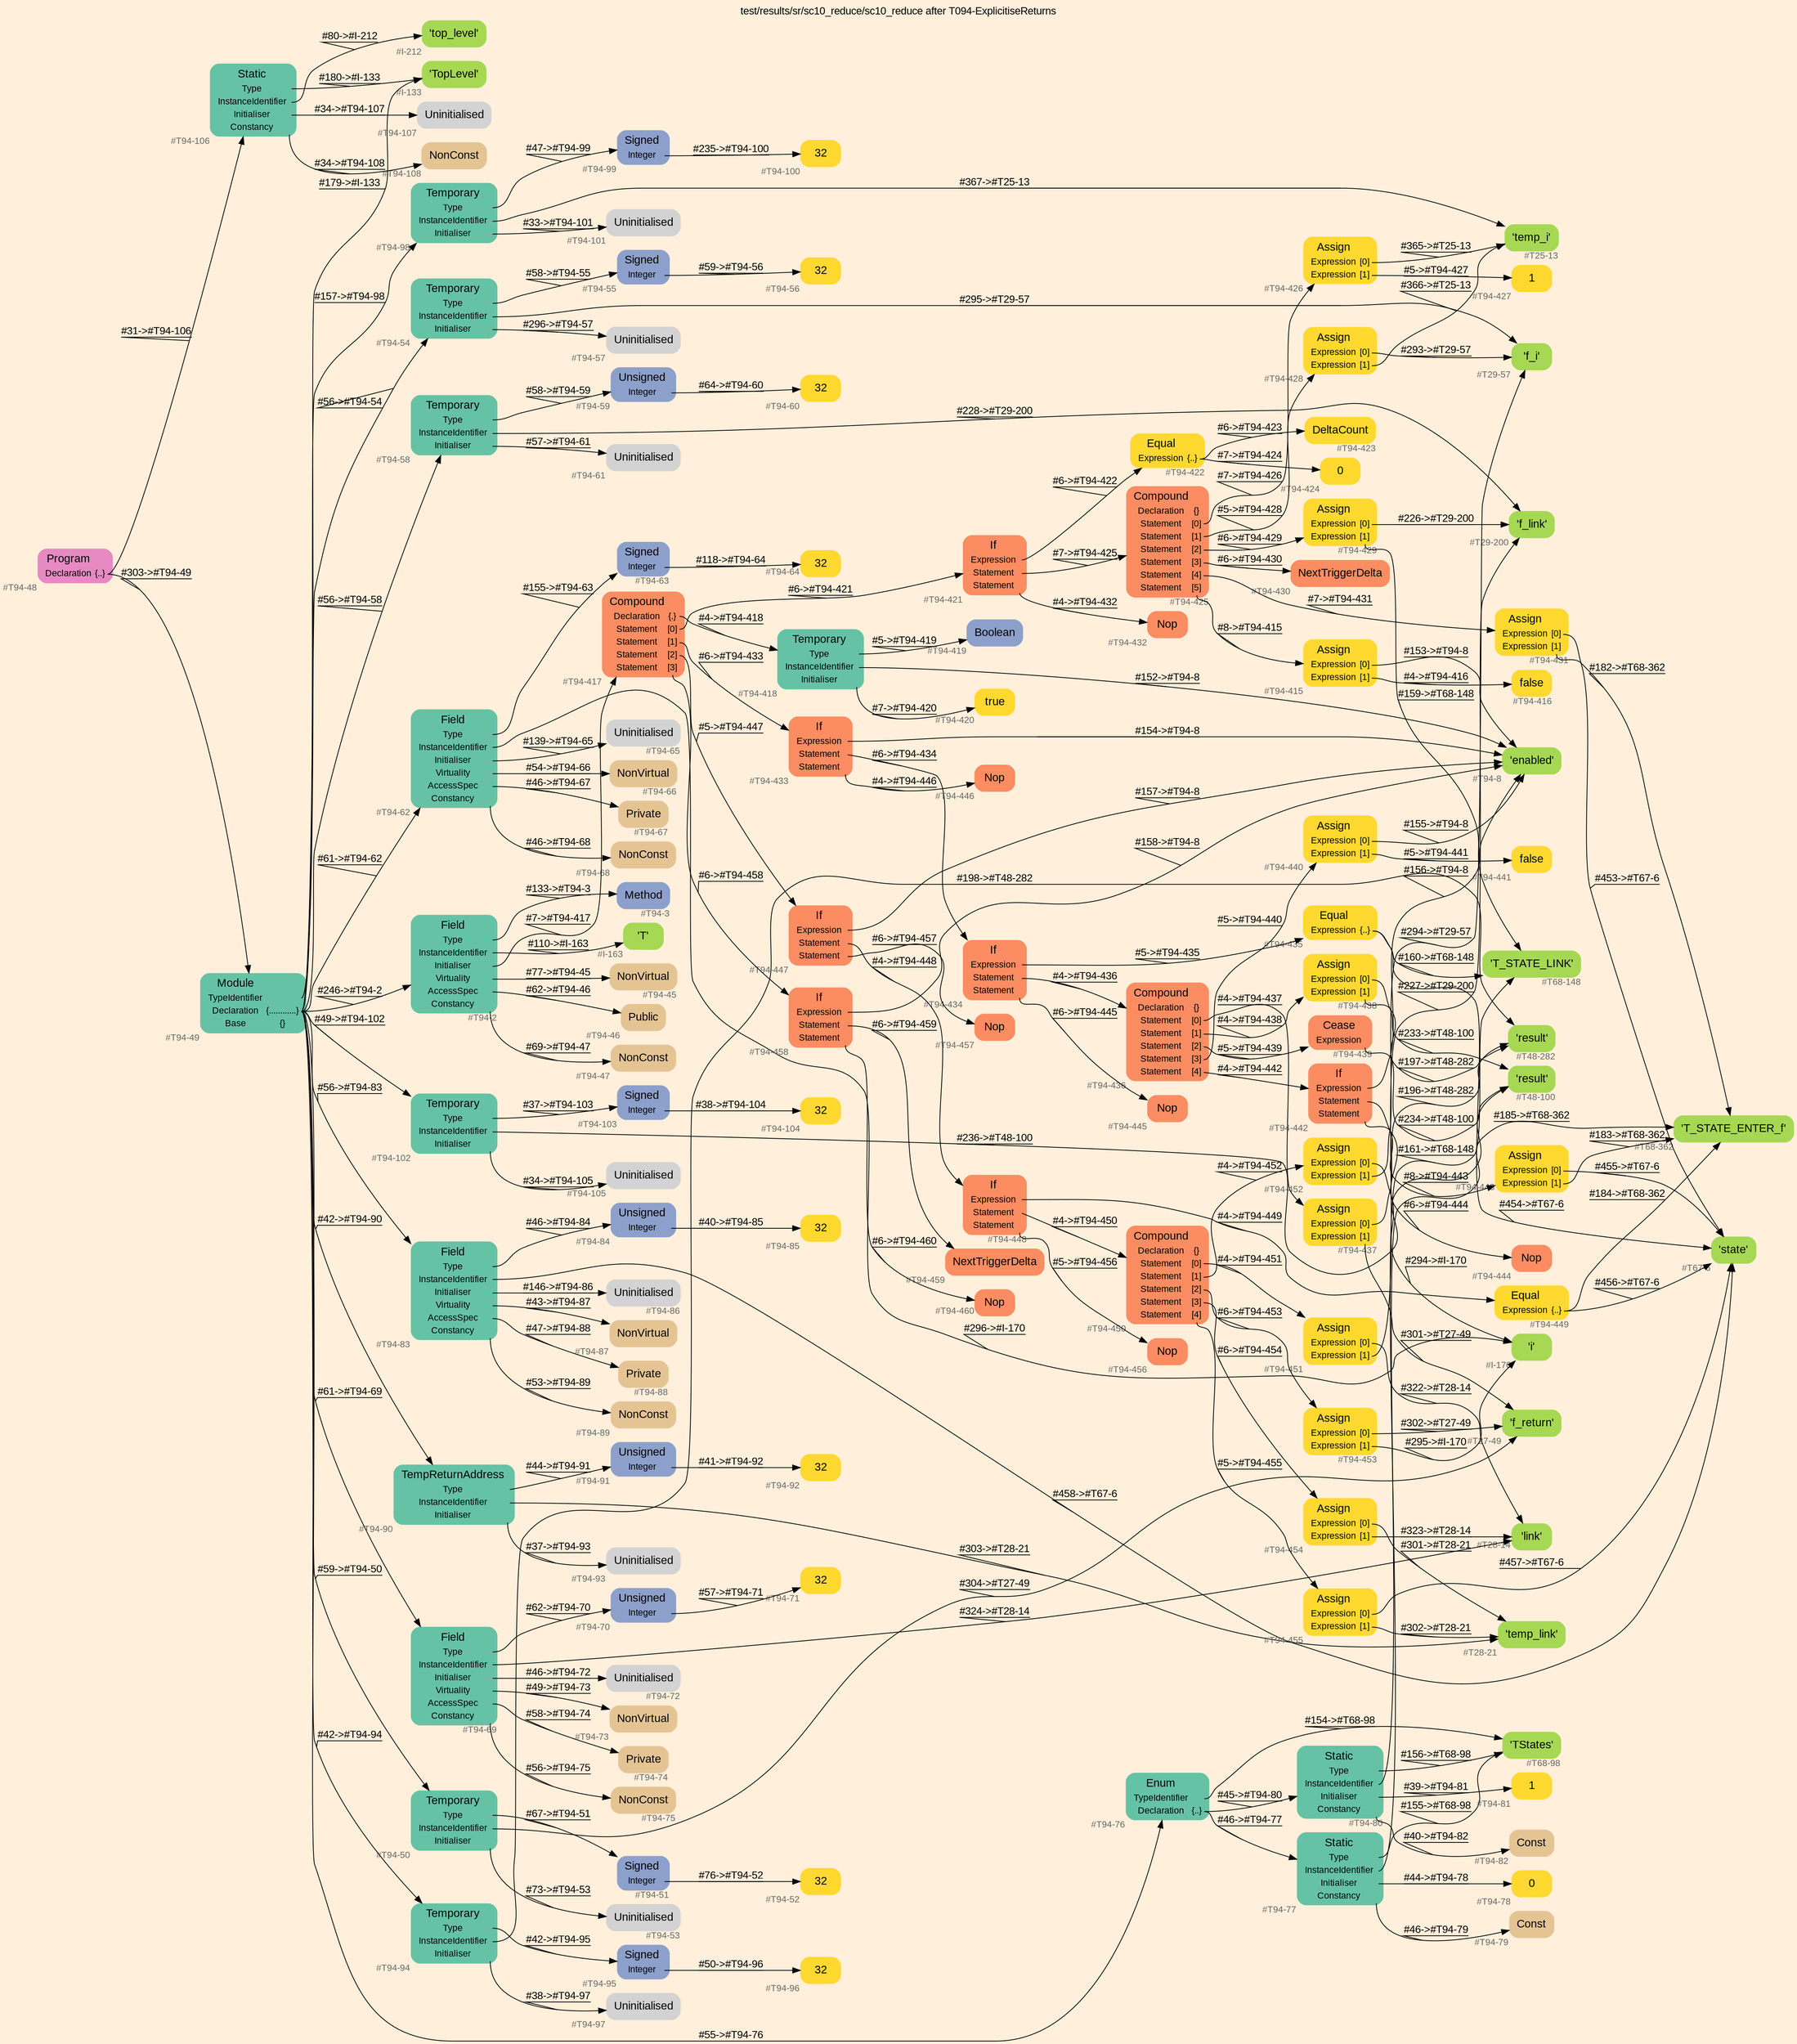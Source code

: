 digraph "test/results/sr/sc10_reduce/sc10_reduce after T094-ExplicitiseReturns" {
label = "test/results/sr/sc10_reduce/sc10_reduce after T094-ExplicitiseReturns"
labelloc = t
graph [
    rankdir = "LR"
    ranksep = 0.3
    bgcolor = antiquewhite1
    color = black
    fontcolor = black
    fontname = "Arial"
];
node [
    fontname = "Arial"
];
edge [
    fontname = "Arial"
];

// -------------------- node figure --------------------
// -------- block #T94-48 ----------
"#T94-48" [
    fillcolor = "/set28/4"
    xlabel = "#T94-48"
    fontsize = "12"
    fontcolor = grey40
    shape = "plaintext"
    label = <<TABLE BORDER="0" CELLBORDER="0" CELLSPACING="0">
     <TR><TD><FONT COLOR="black" POINT-SIZE="15">Program</FONT></TD></TR>
     <TR><TD><FONT COLOR="black" POINT-SIZE="12">Declaration</FONT></TD><TD PORT="port0"><FONT COLOR="black" POINT-SIZE="12">{..}</FONT></TD></TR>
    </TABLE>>
    style = "rounded,filled"
];

// -------- block #T94-49 ----------
"#T94-49" [
    fillcolor = "/set28/1"
    xlabel = "#T94-49"
    fontsize = "12"
    fontcolor = grey40
    shape = "plaintext"
    label = <<TABLE BORDER="0" CELLBORDER="0" CELLSPACING="0">
     <TR><TD><FONT COLOR="black" POINT-SIZE="15">Module</FONT></TD></TR>
     <TR><TD><FONT COLOR="black" POINT-SIZE="12">TypeIdentifier</FONT></TD><TD PORT="port0"></TD></TR>
     <TR><TD><FONT COLOR="black" POINT-SIZE="12">Declaration</FONT></TD><TD PORT="port1"><FONT COLOR="black" POINT-SIZE="12">{............}</FONT></TD></TR>
     <TR><TD><FONT COLOR="black" POINT-SIZE="12">Base</FONT></TD><TD PORT="port2"><FONT COLOR="black" POINT-SIZE="12">{}</FONT></TD></TR>
    </TABLE>>
    style = "rounded,filled"
];

// -------- block #I-133 ----------
"#I-133" [
    fillcolor = "/set28/5"
    xlabel = "#I-133"
    fontsize = "12"
    fontcolor = grey40
    shape = "plaintext"
    label = <<TABLE BORDER="0" CELLBORDER="0" CELLSPACING="0">
     <TR><TD><FONT COLOR="black" POINT-SIZE="15">'TopLevel'</FONT></TD></TR>
    </TABLE>>
    style = "rounded,filled"
];

// -------- block #T94-50 ----------
"#T94-50" [
    fillcolor = "/set28/1"
    xlabel = "#T94-50"
    fontsize = "12"
    fontcolor = grey40
    shape = "plaintext"
    label = <<TABLE BORDER="0" CELLBORDER="0" CELLSPACING="0">
     <TR><TD><FONT COLOR="black" POINT-SIZE="15">Temporary</FONT></TD></TR>
     <TR><TD><FONT COLOR="black" POINT-SIZE="12">Type</FONT></TD><TD PORT="port0"></TD></TR>
     <TR><TD><FONT COLOR="black" POINT-SIZE="12">InstanceIdentifier</FONT></TD><TD PORT="port1"></TD></TR>
     <TR><TD><FONT COLOR="black" POINT-SIZE="12">Initialiser</FONT></TD><TD PORT="port2"></TD></TR>
    </TABLE>>
    style = "rounded,filled"
];

// -------- block #T94-51 ----------
"#T94-51" [
    fillcolor = "/set28/3"
    xlabel = "#T94-51"
    fontsize = "12"
    fontcolor = grey40
    shape = "plaintext"
    label = <<TABLE BORDER="0" CELLBORDER="0" CELLSPACING="0">
     <TR><TD><FONT COLOR="black" POINT-SIZE="15">Signed</FONT></TD></TR>
     <TR><TD><FONT COLOR="black" POINT-SIZE="12">Integer</FONT></TD><TD PORT="port0"></TD></TR>
    </TABLE>>
    style = "rounded,filled"
];

// -------- block #T94-52 ----------
"#T94-52" [
    fillcolor = "/set28/6"
    xlabel = "#T94-52"
    fontsize = "12"
    fontcolor = grey40
    shape = "plaintext"
    label = <<TABLE BORDER="0" CELLBORDER="0" CELLSPACING="0">
     <TR><TD><FONT COLOR="black" POINT-SIZE="15">32</FONT></TD></TR>
    </TABLE>>
    style = "rounded,filled"
];

// -------- block #T27-49 ----------
"#T27-49" [
    fillcolor = "/set28/5"
    xlabel = "#T27-49"
    fontsize = "12"
    fontcolor = grey40
    shape = "plaintext"
    label = <<TABLE BORDER="0" CELLBORDER="0" CELLSPACING="0">
     <TR><TD><FONT COLOR="black" POINT-SIZE="15">'f_return'</FONT></TD></TR>
    </TABLE>>
    style = "rounded,filled"
];

// -------- block #T94-53 ----------
"#T94-53" [
    xlabel = "#T94-53"
    fontsize = "12"
    fontcolor = grey40
    shape = "plaintext"
    label = <<TABLE BORDER="0" CELLBORDER="0" CELLSPACING="0">
     <TR><TD><FONT COLOR="black" POINT-SIZE="15">Uninitialised</FONT></TD></TR>
    </TABLE>>
    style = "rounded,filled"
];

// -------- block #T94-54 ----------
"#T94-54" [
    fillcolor = "/set28/1"
    xlabel = "#T94-54"
    fontsize = "12"
    fontcolor = grey40
    shape = "plaintext"
    label = <<TABLE BORDER="0" CELLBORDER="0" CELLSPACING="0">
     <TR><TD><FONT COLOR="black" POINT-SIZE="15">Temporary</FONT></TD></TR>
     <TR><TD><FONT COLOR="black" POINT-SIZE="12">Type</FONT></TD><TD PORT="port0"></TD></TR>
     <TR><TD><FONT COLOR="black" POINT-SIZE="12">InstanceIdentifier</FONT></TD><TD PORT="port1"></TD></TR>
     <TR><TD><FONT COLOR="black" POINT-SIZE="12">Initialiser</FONT></TD><TD PORT="port2"></TD></TR>
    </TABLE>>
    style = "rounded,filled"
];

// -------- block #T94-55 ----------
"#T94-55" [
    fillcolor = "/set28/3"
    xlabel = "#T94-55"
    fontsize = "12"
    fontcolor = grey40
    shape = "plaintext"
    label = <<TABLE BORDER="0" CELLBORDER="0" CELLSPACING="0">
     <TR><TD><FONT COLOR="black" POINT-SIZE="15">Signed</FONT></TD></TR>
     <TR><TD><FONT COLOR="black" POINT-SIZE="12">Integer</FONT></TD><TD PORT="port0"></TD></TR>
    </TABLE>>
    style = "rounded,filled"
];

// -------- block #T94-56 ----------
"#T94-56" [
    fillcolor = "/set28/6"
    xlabel = "#T94-56"
    fontsize = "12"
    fontcolor = grey40
    shape = "plaintext"
    label = <<TABLE BORDER="0" CELLBORDER="0" CELLSPACING="0">
     <TR><TD><FONT COLOR="black" POINT-SIZE="15">32</FONT></TD></TR>
    </TABLE>>
    style = "rounded,filled"
];

// -------- block #T29-57 ----------
"#T29-57" [
    fillcolor = "/set28/5"
    xlabel = "#T29-57"
    fontsize = "12"
    fontcolor = grey40
    shape = "plaintext"
    label = <<TABLE BORDER="0" CELLBORDER="0" CELLSPACING="0">
     <TR><TD><FONT COLOR="black" POINT-SIZE="15">'f_i'</FONT></TD></TR>
    </TABLE>>
    style = "rounded,filled"
];

// -------- block #T94-57 ----------
"#T94-57" [
    xlabel = "#T94-57"
    fontsize = "12"
    fontcolor = grey40
    shape = "plaintext"
    label = <<TABLE BORDER="0" CELLBORDER="0" CELLSPACING="0">
     <TR><TD><FONT COLOR="black" POINT-SIZE="15">Uninitialised</FONT></TD></TR>
    </TABLE>>
    style = "rounded,filled"
];

// -------- block #T94-58 ----------
"#T94-58" [
    fillcolor = "/set28/1"
    xlabel = "#T94-58"
    fontsize = "12"
    fontcolor = grey40
    shape = "plaintext"
    label = <<TABLE BORDER="0" CELLBORDER="0" CELLSPACING="0">
     <TR><TD><FONT COLOR="black" POINT-SIZE="15">Temporary</FONT></TD></TR>
     <TR><TD><FONT COLOR="black" POINT-SIZE="12">Type</FONT></TD><TD PORT="port0"></TD></TR>
     <TR><TD><FONT COLOR="black" POINT-SIZE="12">InstanceIdentifier</FONT></TD><TD PORT="port1"></TD></TR>
     <TR><TD><FONT COLOR="black" POINT-SIZE="12">Initialiser</FONT></TD><TD PORT="port2"></TD></TR>
    </TABLE>>
    style = "rounded,filled"
];

// -------- block #T94-59 ----------
"#T94-59" [
    fillcolor = "/set28/3"
    xlabel = "#T94-59"
    fontsize = "12"
    fontcolor = grey40
    shape = "plaintext"
    label = <<TABLE BORDER="0" CELLBORDER="0" CELLSPACING="0">
     <TR><TD><FONT COLOR="black" POINT-SIZE="15">Unsigned</FONT></TD></TR>
     <TR><TD><FONT COLOR="black" POINT-SIZE="12">Integer</FONT></TD><TD PORT="port0"></TD></TR>
    </TABLE>>
    style = "rounded,filled"
];

// -------- block #T94-60 ----------
"#T94-60" [
    fillcolor = "/set28/6"
    xlabel = "#T94-60"
    fontsize = "12"
    fontcolor = grey40
    shape = "plaintext"
    label = <<TABLE BORDER="0" CELLBORDER="0" CELLSPACING="0">
     <TR><TD><FONT COLOR="black" POINT-SIZE="15">32</FONT></TD></TR>
    </TABLE>>
    style = "rounded,filled"
];

// -------- block #T29-200 ----------
"#T29-200" [
    fillcolor = "/set28/5"
    xlabel = "#T29-200"
    fontsize = "12"
    fontcolor = grey40
    shape = "plaintext"
    label = <<TABLE BORDER="0" CELLBORDER="0" CELLSPACING="0">
     <TR><TD><FONT COLOR="black" POINT-SIZE="15">'f_link'</FONT></TD></TR>
    </TABLE>>
    style = "rounded,filled"
];

// -------- block #T94-61 ----------
"#T94-61" [
    xlabel = "#T94-61"
    fontsize = "12"
    fontcolor = grey40
    shape = "plaintext"
    label = <<TABLE BORDER="0" CELLBORDER="0" CELLSPACING="0">
     <TR><TD><FONT COLOR="black" POINT-SIZE="15">Uninitialised</FONT></TD></TR>
    </TABLE>>
    style = "rounded,filled"
];

// -------- block #T94-62 ----------
"#T94-62" [
    fillcolor = "/set28/1"
    xlabel = "#T94-62"
    fontsize = "12"
    fontcolor = grey40
    shape = "plaintext"
    label = <<TABLE BORDER="0" CELLBORDER="0" CELLSPACING="0">
     <TR><TD><FONT COLOR="black" POINT-SIZE="15">Field</FONT></TD></TR>
     <TR><TD><FONT COLOR="black" POINT-SIZE="12">Type</FONT></TD><TD PORT="port0"></TD></TR>
     <TR><TD><FONT COLOR="black" POINT-SIZE="12">InstanceIdentifier</FONT></TD><TD PORT="port1"></TD></TR>
     <TR><TD><FONT COLOR="black" POINT-SIZE="12">Initialiser</FONT></TD><TD PORT="port2"></TD></TR>
     <TR><TD><FONT COLOR="black" POINT-SIZE="12">Virtuality</FONT></TD><TD PORT="port3"></TD></TR>
     <TR><TD><FONT COLOR="black" POINT-SIZE="12">AccessSpec</FONT></TD><TD PORT="port4"></TD></TR>
     <TR><TD><FONT COLOR="black" POINT-SIZE="12">Constancy</FONT></TD><TD PORT="port5"></TD></TR>
    </TABLE>>
    style = "rounded,filled"
];

// -------- block #T94-63 ----------
"#T94-63" [
    fillcolor = "/set28/3"
    xlabel = "#T94-63"
    fontsize = "12"
    fontcolor = grey40
    shape = "plaintext"
    label = <<TABLE BORDER="0" CELLBORDER="0" CELLSPACING="0">
     <TR><TD><FONT COLOR="black" POINT-SIZE="15">Signed</FONT></TD></TR>
     <TR><TD><FONT COLOR="black" POINT-SIZE="12">Integer</FONT></TD><TD PORT="port0"></TD></TR>
    </TABLE>>
    style = "rounded,filled"
];

// -------- block #T94-64 ----------
"#T94-64" [
    fillcolor = "/set28/6"
    xlabel = "#T94-64"
    fontsize = "12"
    fontcolor = grey40
    shape = "plaintext"
    label = <<TABLE BORDER="0" CELLBORDER="0" CELLSPACING="0">
     <TR><TD><FONT COLOR="black" POINT-SIZE="15">32</FONT></TD></TR>
    </TABLE>>
    style = "rounded,filled"
];

// -------- block #I-170 ----------
"#I-170" [
    fillcolor = "/set28/5"
    xlabel = "#I-170"
    fontsize = "12"
    fontcolor = grey40
    shape = "plaintext"
    label = <<TABLE BORDER="0" CELLBORDER="0" CELLSPACING="0">
     <TR><TD><FONT COLOR="black" POINT-SIZE="15">'i'</FONT></TD></TR>
    </TABLE>>
    style = "rounded,filled"
];

// -------- block #T94-65 ----------
"#T94-65" [
    xlabel = "#T94-65"
    fontsize = "12"
    fontcolor = grey40
    shape = "plaintext"
    label = <<TABLE BORDER="0" CELLBORDER="0" CELLSPACING="0">
     <TR><TD><FONT COLOR="black" POINT-SIZE="15">Uninitialised</FONT></TD></TR>
    </TABLE>>
    style = "rounded,filled"
];

// -------- block #T94-66 ----------
"#T94-66" [
    fillcolor = "/set28/7"
    xlabel = "#T94-66"
    fontsize = "12"
    fontcolor = grey40
    shape = "plaintext"
    label = <<TABLE BORDER="0" CELLBORDER="0" CELLSPACING="0">
     <TR><TD><FONT COLOR="black" POINT-SIZE="15">NonVirtual</FONT></TD></TR>
    </TABLE>>
    style = "rounded,filled"
];

// -------- block #T94-67 ----------
"#T94-67" [
    fillcolor = "/set28/7"
    xlabel = "#T94-67"
    fontsize = "12"
    fontcolor = grey40
    shape = "plaintext"
    label = <<TABLE BORDER="0" CELLBORDER="0" CELLSPACING="0">
     <TR><TD><FONT COLOR="black" POINT-SIZE="15">Private</FONT></TD></TR>
    </TABLE>>
    style = "rounded,filled"
];

// -------- block #T94-68 ----------
"#T94-68" [
    fillcolor = "/set28/7"
    xlabel = "#T94-68"
    fontsize = "12"
    fontcolor = grey40
    shape = "plaintext"
    label = <<TABLE BORDER="0" CELLBORDER="0" CELLSPACING="0">
     <TR><TD><FONT COLOR="black" POINT-SIZE="15">NonConst</FONT></TD></TR>
    </TABLE>>
    style = "rounded,filled"
];

// -------- block #T94-69 ----------
"#T94-69" [
    fillcolor = "/set28/1"
    xlabel = "#T94-69"
    fontsize = "12"
    fontcolor = grey40
    shape = "plaintext"
    label = <<TABLE BORDER="0" CELLBORDER="0" CELLSPACING="0">
     <TR><TD><FONT COLOR="black" POINT-SIZE="15">Field</FONT></TD></TR>
     <TR><TD><FONT COLOR="black" POINT-SIZE="12">Type</FONT></TD><TD PORT="port0"></TD></TR>
     <TR><TD><FONT COLOR="black" POINT-SIZE="12">InstanceIdentifier</FONT></TD><TD PORT="port1"></TD></TR>
     <TR><TD><FONT COLOR="black" POINT-SIZE="12">Initialiser</FONT></TD><TD PORT="port2"></TD></TR>
     <TR><TD><FONT COLOR="black" POINT-SIZE="12">Virtuality</FONT></TD><TD PORT="port3"></TD></TR>
     <TR><TD><FONT COLOR="black" POINT-SIZE="12">AccessSpec</FONT></TD><TD PORT="port4"></TD></TR>
     <TR><TD><FONT COLOR="black" POINT-SIZE="12">Constancy</FONT></TD><TD PORT="port5"></TD></TR>
    </TABLE>>
    style = "rounded,filled"
];

// -------- block #T94-70 ----------
"#T94-70" [
    fillcolor = "/set28/3"
    xlabel = "#T94-70"
    fontsize = "12"
    fontcolor = grey40
    shape = "plaintext"
    label = <<TABLE BORDER="0" CELLBORDER="0" CELLSPACING="0">
     <TR><TD><FONT COLOR="black" POINT-SIZE="15">Unsigned</FONT></TD></TR>
     <TR><TD><FONT COLOR="black" POINT-SIZE="12">Integer</FONT></TD><TD PORT="port0"></TD></TR>
    </TABLE>>
    style = "rounded,filled"
];

// -------- block #T94-71 ----------
"#T94-71" [
    fillcolor = "/set28/6"
    xlabel = "#T94-71"
    fontsize = "12"
    fontcolor = grey40
    shape = "plaintext"
    label = <<TABLE BORDER="0" CELLBORDER="0" CELLSPACING="0">
     <TR><TD><FONT COLOR="black" POINT-SIZE="15">32</FONT></TD></TR>
    </TABLE>>
    style = "rounded,filled"
];

// -------- block #T28-14 ----------
"#T28-14" [
    fillcolor = "/set28/5"
    xlabel = "#T28-14"
    fontsize = "12"
    fontcolor = grey40
    shape = "plaintext"
    label = <<TABLE BORDER="0" CELLBORDER="0" CELLSPACING="0">
     <TR><TD><FONT COLOR="black" POINT-SIZE="15">'link'</FONT></TD></TR>
    </TABLE>>
    style = "rounded,filled"
];

// -------- block #T94-72 ----------
"#T94-72" [
    xlabel = "#T94-72"
    fontsize = "12"
    fontcolor = grey40
    shape = "plaintext"
    label = <<TABLE BORDER="0" CELLBORDER="0" CELLSPACING="0">
     <TR><TD><FONT COLOR="black" POINT-SIZE="15">Uninitialised</FONT></TD></TR>
    </TABLE>>
    style = "rounded,filled"
];

// -------- block #T94-73 ----------
"#T94-73" [
    fillcolor = "/set28/7"
    xlabel = "#T94-73"
    fontsize = "12"
    fontcolor = grey40
    shape = "plaintext"
    label = <<TABLE BORDER="0" CELLBORDER="0" CELLSPACING="0">
     <TR><TD><FONT COLOR="black" POINT-SIZE="15">NonVirtual</FONT></TD></TR>
    </TABLE>>
    style = "rounded,filled"
];

// -------- block #T94-74 ----------
"#T94-74" [
    fillcolor = "/set28/7"
    xlabel = "#T94-74"
    fontsize = "12"
    fontcolor = grey40
    shape = "plaintext"
    label = <<TABLE BORDER="0" CELLBORDER="0" CELLSPACING="0">
     <TR><TD><FONT COLOR="black" POINT-SIZE="15">Private</FONT></TD></TR>
    </TABLE>>
    style = "rounded,filled"
];

// -------- block #T94-75 ----------
"#T94-75" [
    fillcolor = "/set28/7"
    xlabel = "#T94-75"
    fontsize = "12"
    fontcolor = grey40
    shape = "plaintext"
    label = <<TABLE BORDER="0" CELLBORDER="0" CELLSPACING="0">
     <TR><TD><FONT COLOR="black" POINT-SIZE="15">NonConst</FONT></TD></TR>
    </TABLE>>
    style = "rounded,filled"
];

// -------- block #T94-76 ----------
"#T94-76" [
    fillcolor = "/set28/1"
    xlabel = "#T94-76"
    fontsize = "12"
    fontcolor = grey40
    shape = "plaintext"
    label = <<TABLE BORDER="0" CELLBORDER="0" CELLSPACING="0">
     <TR><TD><FONT COLOR="black" POINT-SIZE="15">Enum</FONT></TD></TR>
     <TR><TD><FONT COLOR="black" POINT-SIZE="12">TypeIdentifier</FONT></TD><TD PORT="port0"></TD></TR>
     <TR><TD><FONT COLOR="black" POINT-SIZE="12">Declaration</FONT></TD><TD PORT="port1"><FONT COLOR="black" POINT-SIZE="12">{..}</FONT></TD></TR>
    </TABLE>>
    style = "rounded,filled"
];

// -------- block #T68-98 ----------
"#T68-98" [
    fillcolor = "/set28/5"
    xlabel = "#T68-98"
    fontsize = "12"
    fontcolor = grey40
    shape = "plaintext"
    label = <<TABLE BORDER="0" CELLBORDER="0" CELLSPACING="0">
     <TR><TD><FONT COLOR="black" POINT-SIZE="15">'TStates'</FONT></TD></TR>
    </TABLE>>
    style = "rounded,filled"
];

// -------- block #T94-77 ----------
"#T94-77" [
    fillcolor = "/set28/1"
    xlabel = "#T94-77"
    fontsize = "12"
    fontcolor = grey40
    shape = "plaintext"
    label = <<TABLE BORDER="0" CELLBORDER="0" CELLSPACING="0">
     <TR><TD><FONT COLOR="black" POINT-SIZE="15">Static</FONT></TD></TR>
     <TR><TD><FONT COLOR="black" POINT-SIZE="12">Type</FONT></TD><TD PORT="port0"></TD></TR>
     <TR><TD><FONT COLOR="black" POINT-SIZE="12">InstanceIdentifier</FONT></TD><TD PORT="port1"></TD></TR>
     <TR><TD><FONT COLOR="black" POINT-SIZE="12">Initialiser</FONT></TD><TD PORT="port2"></TD></TR>
     <TR><TD><FONT COLOR="black" POINT-SIZE="12">Constancy</FONT></TD><TD PORT="port3"></TD></TR>
    </TABLE>>
    style = "rounded,filled"
];

// -------- block #T68-148 ----------
"#T68-148" [
    fillcolor = "/set28/5"
    xlabel = "#T68-148"
    fontsize = "12"
    fontcolor = grey40
    shape = "plaintext"
    label = <<TABLE BORDER="0" CELLBORDER="0" CELLSPACING="0">
     <TR><TD><FONT COLOR="black" POINT-SIZE="15">'T_STATE_LINK'</FONT></TD></TR>
    </TABLE>>
    style = "rounded,filled"
];

// -------- block #T94-78 ----------
"#T94-78" [
    fillcolor = "/set28/6"
    xlabel = "#T94-78"
    fontsize = "12"
    fontcolor = grey40
    shape = "plaintext"
    label = <<TABLE BORDER="0" CELLBORDER="0" CELLSPACING="0">
     <TR><TD><FONT COLOR="black" POINT-SIZE="15">0</FONT></TD></TR>
    </TABLE>>
    style = "rounded,filled"
];

// -------- block #T94-79 ----------
"#T94-79" [
    fillcolor = "/set28/7"
    xlabel = "#T94-79"
    fontsize = "12"
    fontcolor = grey40
    shape = "plaintext"
    label = <<TABLE BORDER="0" CELLBORDER="0" CELLSPACING="0">
     <TR><TD><FONT COLOR="black" POINT-SIZE="15">Const</FONT></TD></TR>
    </TABLE>>
    style = "rounded,filled"
];

// -------- block #T94-80 ----------
"#T94-80" [
    fillcolor = "/set28/1"
    xlabel = "#T94-80"
    fontsize = "12"
    fontcolor = grey40
    shape = "plaintext"
    label = <<TABLE BORDER="0" CELLBORDER="0" CELLSPACING="0">
     <TR><TD><FONT COLOR="black" POINT-SIZE="15">Static</FONT></TD></TR>
     <TR><TD><FONT COLOR="black" POINT-SIZE="12">Type</FONT></TD><TD PORT="port0"></TD></TR>
     <TR><TD><FONT COLOR="black" POINT-SIZE="12">InstanceIdentifier</FONT></TD><TD PORT="port1"></TD></TR>
     <TR><TD><FONT COLOR="black" POINT-SIZE="12">Initialiser</FONT></TD><TD PORT="port2"></TD></TR>
     <TR><TD><FONT COLOR="black" POINT-SIZE="12">Constancy</FONT></TD><TD PORT="port3"></TD></TR>
    </TABLE>>
    style = "rounded,filled"
];

// -------- block #T68-362 ----------
"#T68-362" [
    fillcolor = "/set28/5"
    xlabel = "#T68-362"
    fontsize = "12"
    fontcolor = grey40
    shape = "plaintext"
    label = <<TABLE BORDER="0" CELLBORDER="0" CELLSPACING="0">
     <TR><TD><FONT COLOR="black" POINT-SIZE="15">'T_STATE_ENTER_f'</FONT></TD></TR>
    </TABLE>>
    style = "rounded,filled"
];

// -------- block #T94-81 ----------
"#T94-81" [
    fillcolor = "/set28/6"
    xlabel = "#T94-81"
    fontsize = "12"
    fontcolor = grey40
    shape = "plaintext"
    label = <<TABLE BORDER="0" CELLBORDER="0" CELLSPACING="0">
     <TR><TD><FONT COLOR="black" POINT-SIZE="15">1</FONT></TD></TR>
    </TABLE>>
    style = "rounded,filled"
];

// -------- block #T94-82 ----------
"#T94-82" [
    fillcolor = "/set28/7"
    xlabel = "#T94-82"
    fontsize = "12"
    fontcolor = grey40
    shape = "plaintext"
    label = <<TABLE BORDER="0" CELLBORDER="0" CELLSPACING="0">
     <TR><TD><FONT COLOR="black" POINT-SIZE="15">Const</FONT></TD></TR>
    </TABLE>>
    style = "rounded,filled"
];

// -------- block #T94-83 ----------
"#T94-83" [
    fillcolor = "/set28/1"
    xlabel = "#T94-83"
    fontsize = "12"
    fontcolor = grey40
    shape = "plaintext"
    label = <<TABLE BORDER="0" CELLBORDER="0" CELLSPACING="0">
     <TR><TD><FONT COLOR="black" POINT-SIZE="15">Field</FONT></TD></TR>
     <TR><TD><FONT COLOR="black" POINT-SIZE="12">Type</FONT></TD><TD PORT="port0"></TD></TR>
     <TR><TD><FONT COLOR="black" POINT-SIZE="12">InstanceIdentifier</FONT></TD><TD PORT="port1"></TD></TR>
     <TR><TD><FONT COLOR="black" POINT-SIZE="12">Initialiser</FONT></TD><TD PORT="port2"></TD></TR>
     <TR><TD><FONT COLOR="black" POINT-SIZE="12">Virtuality</FONT></TD><TD PORT="port3"></TD></TR>
     <TR><TD><FONT COLOR="black" POINT-SIZE="12">AccessSpec</FONT></TD><TD PORT="port4"></TD></TR>
     <TR><TD><FONT COLOR="black" POINT-SIZE="12">Constancy</FONT></TD><TD PORT="port5"></TD></TR>
    </TABLE>>
    style = "rounded,filled"
];

// -------- block #T94-84 ----------
"#T94-84" [
    fillcolor = "/set28/3"
    xlabel = "#T94-84"
    fontsize = "12"
    fontcolor = grey40
    shape = "plaintext"
    label = <<TABLE BORDER="0" CELLBORDER="0" CELLSPACING="0">
     <TR><TD><FONT COLOR="black" POINT-SIZE="15">Unsigned</FONT></TD></TR>
     <TR><TD><FONT COLOR="black" POINT-SIZE="12">Integer</FONT></TD><TD PORT="port0"></TD></TR>
    </TABLE>>
    style = "rounded,filled"
];

// -------- block #T94-85 ----------
"#T94-85" [
    fillcolor = "/set28/6"
    xlabel = "#T94-85"
    fontsize = "12"
    fontcolor = grey40
    shape = "plaintext"
    label = <<TABLE BORDER="0" CELLBORDER="0" CELLSPACING="0">
     <TR><TD><FONT COLOR="black" POINT-SIZE="15">32</FONT></TD></TR>
    </TABLE>>
    style = "rounded,filled"
];

// -------- block #T67-6 ----------
"#T67-6" [
    fillcolor = "/set28/5"
    xlabel = "#T67-6"
    fontsize = "12"
    fontcolor = grey40
    shape = "plaintext"
    label = <<TABLE BORDER="0" CELLBORDER="0" CELLSPACING="0">
     <TR><TD><FONT COLOR="black" POINT-SIZE="15">'state'</FONT></TD></TR>
    </TABLE>>
    style = "rounded,filled"
];

// -------- block #T94-86 ----------
"#T94-86" [
    xlabel = "#T94-86"
    fontsize = "12"
    fontcolor = grey40
    shape = "plaintext"
    label = <<TABLE BORDER="0" CELLBORDER="0" CELLSPACING="0">
     <TR><TD><FONT COLOR="black" POINT-SIZE="15">Uninitialised</FONT></TD></TR>
    </TABLE>>
    style = "rounded,filled"
];

// -------- block #T94-87 ----------
"#T94-87" [
    fillcolor = "/set28/7"
    xlabel = "#T94-87"
    fontsize = "12"
    fontcolor = grey40
    shape = "plaintext"
    label = <<TABLE BORDER="0" CELLBORDER="0" CELLSPACING="0">
     <TR><TD><FONT COLOR="black" POINT-SIZE="15">NonVirtual</FONT></TD></TR>
    </TABLE>>
    style = "rounded,filled"
];

// -------- block #T94-88 ----------
"#T94-88" [
    fillcolor = "/set28/7"
    xlabel = "#T94-88"
    fontsize = "12"
    fontcolor = grey40
    shape = "plaintext"
    label = <<TABLE BORDER="0" CELLBORDER="0" CELLSPACING="0">
     <TR><TD><FONT COLOR="black" POINT-SIZE="15">Private</FONT></TD></TR>
    </TABLE>>
    style = "rounded,filled"
];

// -------- block #T94-89 ----------
"#T94-89" [
    fillcolor = "/set28/7"
    xlabel = "#T94-89"
    fontsize = "12"
    fontcolor = grey40
    shape = "plaintext"
    label = <<TABLE BORDER="0" CELLBORDER="0" CELLSPACING="0">
     <TR><TD><FONT COLOR="black" POINT-SIZE="15">NonConst</FONT></TD></TR>
    </TABLE>>
    style = "rounded,filled"
];

// -------- block #T94-90 ----------
"#T94-90" [
    fillcolor = "/set28/1"
    xlabel = "#T94-90"
    fontsize = "12"
    fontcolor = grey40
    shape = "plaintext"
    label = <<TABLE BORDER="0" CELLBORDER="0" CELLSPACING="0">
     <TR><TD><FONT COLOR="black" POINT-SIZE="15">TempReturnAddress</FONT></TD></TR>
     <TR><TD><FONT COLOR="black" POINT-SIZE="12">Type</FONT></TD><TD PORT="port0"></TD></TR>
     <TR><TD><FONT COLOR="black" POINT-SIZE="12">InstanceIdentifier</FONT></TD><TD PORT="port1"></TD></TR>
     <TR><TD><FONT COLOR="black" POINT-SIZE="12">Initialiser</FONT></TD><TD PORT="port2"></TD></TR>
    </TABLE>>
    style = "rounded,filled"
];

// -------- block #T94-91 ----------
"#T94-91" [
    fillcolor = "/set28/3"
    xlabel = "#T94-91"
    fontsize = "12"
    fontcolor = grey40
    shape = "plaintext"
    label = <<TABLE BORDER="0" CELLBORDER="0" CELLSPACING="0">
     <TR><TD><FONT COLOR="black" POINT-SIZE="15">Unsigned</FONT></TD></TR>
     <TR><TD><FONT COLOR="black" POINT-SIZE="12">Integer</FONT></TD><TD PORT="port0"></TD></TR>
    </TABLE>>
    style = "rounded,filled"
];

// -------- block #T94-92 ----------
"#T94-92" [
    fillcolor = "/set28/6"
    xlabel = "#T94-92"
    fontsize = "12"
    fontcolor = grey40
    shape = "plaintext"
    label = <<TABLE BORDER="0" CELLBORDER="0" CELLSPACING="0">
     <TR><TD><FONT COLOR="black" POINT-SIZE="15">32</FONT></TD></TR>
    </TABLE>>
    style = "rounded,filled"
];

// -------- block #T28-21 ----------
"#T28-21" [
    fillcolor = "/set28/5"
    xlabel = "#T28-21"
    fontsize = "12"
    fontcolor = grey40
    shape = "plaintext"
    label = <<TABLE BORDER="0" CELLBORDER="0" CELLSPACING="0">
     <TR><TD><FONT COLOR="black" POINT-SIZE="15">'temp_link'</FONT></TD></TR>
    </TABLE>>
    style = "rounded,filled"
];

// -------- block #T94-93 ----------
"#T94-93" [
    xlabel = "#T94-93"
    fontsize = "12"
    fontcolor = grey40
    shape = "plaintext"
    label = <<TABLE BORDER="0" CELLBORDER="0" CELLSPACING="0">
     <TR><TD><FONT COLOR="black" POINT-SIZE="15">Uninitialised</FONT></TD></TR>
    </TABLE>>
    style = "rounded,filled"
];

// -------- block #T94-94 ----------
"#T94-94" [
    fillcolor = "/set28/1"
    xlabel = "#T94-94"
    fontsize = "12"
    fontcolor = grey40
    shape = "plaintext"
    label = <<TABLE BORDER="0" CELLBORDER="0" CELLSPACING="0">
     <TR><TD><FONT COLOR="black" POINT-SIZE="15">Temporary</FONT></TD></TR>
     <TR><TD><FONT COLOR="black" POINT-SIZE="12">Type</FONT></TD><TD PORT="port0"></TD></TR>
     <TR><TD><FONT COLOR="black" POINT-SIZE="12">InstanceIdentifier</FONT></TD><TD PORT="port1"></TD></TR>
     <TR><TD><FONT COLOR="black" POINT-SIZE="12">Initialiser</FONT></TD><TD PORT="port2"></TD></TR>
    </TABLE>>
    style = "rounded,filled"
];

// -------- block #T94-95 ----------
"#T94-95" [
    fillcolor = "/set28/3"
    xlabel = "#T94-95"
    fontsize = "12"
    fontcolor = grey40
    shape = "plaintext"
    label = <<TABLE BORDER="0" CELLBORDER="0" CELLSPACING="0">
     <TR><TD><FONT COLOR="black" POINT-SIZE="15">Signed</FONT></TD></TR>
     <TR><TD><FONT COLOR="black" POINT-SIZE="12">Integer</FONT></TD><TD PORT="port0"></TD></TR>
    </TABLE>>
    style = "rounded,filled"
];

// -------- block #T94-96 ----------
"#T94-96" [
    fillcolor = "/set28/6"
    xlabel = "#T94-96"
    fontsize = "12"
    fontcolor = grey40
    shape = "plaintext"
    label = <<TABLE BORDER="0" CELLBORDER="0" CELLSPACING="0">
     <TR><TD><FONT COLOR="black" POINT-SIZE="15">32</FONT></TD></TR>
    </TABLE>>
    style = "rounded,filled"
];

// -------- block #T48-282 ----------
"#T48-282" [
    fillcolor = "/set28/5"
    xlabel = "#T48-282"
    fontsize = "12"
    fontcolor = grey40
    shape = "plaintext"
    label = <<TABLE BORDER="0" CELLBORDER="0" CELLSPACING="0">
     <TR><TD><FONT COLOR="black" POINT-SIZE="15">'result'</FONT></TD></TR>
    </TABLE>>
    style = "rounded,filled"
];

// -------- block #T94-97 ----------
"#T94-97" [
    xlabel = "#T94-97"
    fontsize = "12"
    fontcolor = grey40
    shape = "plaintext"
    label = <<TABLE BORDER="0" CELLBORDER="0" CELLSPACING="0">
     <TR><TD><FONT COLOR="black" POINT-SIZE="15">Uninitialised</FONT></TD></TR>
    </TABLE>>
    style = "rounded,filled"
];

// -------- block #T94-98 ----------
"#T94-98" [
    fillcolor = "/set28/1"
    xlabel = "#T94-98"
    fontsize = "12"
    fontcolor = grey40
    shape = "plaintext"
    label = <<TABLE BORDER="0" CELLBORDER="0" CELLSPACING="0">
     <TR><TD><FONT COLOR="black" POINT-SIZE="15">Temporary</FONT></TD></TR>
     <TR><TD><FONT COLOR="black" POINT-SIZE="12">Type</FONT></TD><TD PORT="port0"></TD></TR>
     <TR><TD><FONT COLOR="black" POINT-SIZE="12">InstanceIdentifier</FONT></TD><TD PORT="port1"></TD></TR>
     <TR><TD><FONT COLOR="black" POINT-SIZE="12">Initialiser</FONT></TD><TD PORT="port2"></TD></TR>
    </TABLE>>
    style = "rounded,filled"
];

// -------- block #T94-99 ----------
"#T94-99" [
    fillcolor = "/set28/3"
    xlabel = "#T94-99"
    fontsize = "12"
    fontcolor = grey40
    shape = "plaintext"
    label = <<TABLE BORDER="0" CELLBORDER="0" CELLSPACING="0">
     <TR><TD><FONT COLOR="black" POINT-SIZE="15">Signed</FONT></TD></TR>
     <TR><TD><FONT COLOR="black" POINT-SIZE="12">Integer</FONT></TD><TD PORT="port0"></TD></TR>
    </TABLE>>
    style = "rounded,filled"
];

// -------- block #T94-100 ----------
"#T94-100" [
    fillcolor = "/set28/6"
    xlabel = "#T94-100"
    fontsize = "12"
    fontcolor = grey40
    shape = "plaintext"
    label = <<TABLE BORDER="0" CELLBORDER="0" CELLSPACING="0">
     <TR><TD><FONT COLOR="black" POINT-SIZE="15">32</FONT></TD></TR>
    </TABLE>>
    style = "rounded,filled"
];

// -------- block #T25-13 ----------
"#T25-13" [
    fillcolor = "/set28/5"
    xlabel = "#T25-13"
    fontsize = "12"
    fontcolor = grey40
    shape = "plaintext"
    label = <<TABLE BORDER="0" CELLBORDER="0" CELLSPACING="0">
     <TR><TD><FONT COLOR="black" POINT-SIZE="15">'temp_i'</FONT></TD></TR>
    </TABLE>>
    style = "rounded,filled"
];

// -------- block #T94-101 ----------
"#T94-101" [
    xlabel = "#T94-101"
    fontsize = "12"
    fontcolor = grey40
    shape = "plaintext"
    label = <<TABLE BORDER="0" CELLBORDER="0" CELLSPACING="0">
     <TR><TD><FONT COLOR="black" POINT-SIZE="15">Uninitialised</FONT></TD></TR>
    </TABLE>>
    style = "rounded,filled"
];

// -------- block #T94-2 ----------
"#T94-2" [
    fillcolor = "/set28/1"
    xlabel = "#T94-2"
    fontsize = "12"
    fontcolor = grey40
    shape = "plaintext"
    label = <<TABLE BORDER="0" CELLBORDER="0" CELLSPACING="0">
     <TR><TD><FONT COLOR="black" POINT-SIZE="15">Field</FONT></TD></TR>
     <TR><TD><FONT COLOR="black" POINT-SIZE="12">Type</FONT></TD><TD PORT="port0"></TD></TR>
     <TR><TD><FONT COLOR="black" POINT-SIZE="12">InstanceIdentifier</FONT></TD><TD PORT="port1"></TD></TR>
     <TR><TD><FONT COLOR="black" POINT-SIZE="12">Initialiser</FONT></TD><TD PORT="port2"></TD></TR>
     <TR><TD><FONT COLOR="black" POINT-SIZE="12">Virtuality</FONT></TD><TD PORT="port3"></TD></TR>
     <TR><TD><FONT COLOR="black" POINT-SIZE="12">AccessSpec</FONT></TD><TD PORT="port4"></TD></TR>
     <TR><TD><FONT COLOR="black" POINT-SIZE="12">Constancy</FONT></TD><TD PORT="port5"></TD></TR>
    </TABLE>>
    style = "rounded,filled"
];

// -------- block #T94-3 ----------
"#T94-3" [
    fillcolor = "/set28/3"
    xlabel = "#T94-3"
    fontsize = "12"
    fontcolor = grey40
    shape = "plaintext"
    label = <<TABLE BORDER="0" CELLBORDER="0" CELLSPACING="0">
     <TR><TD><FONT COLOR="black" POINT-SIZE="15">Method</FONT></TD></TR>
    </TABLE>>
    style = "rounded,filled"
];

// -------- block #I-163 ----------
"#I-163" [
    fillcolor = "/set28/5"
    xlabel = "#I-163"
    fontsize = "12"
    fontcolor = grey40
    shape = "plaintext"
    label = <<TABLE BORDER="0" CELLBORDER="0" CELLSPACING="0">
     <TR><TD><FONT COLOR="black" POINT-SIZE="15">'T'</FONT></TD></TR>
    </TABLE>>
    style = "rounded,filled"
];

// -------- block #T94-417 ----------
"#T94-417" [
    fillcolor = "/set28/2"
    xlabel = "#T94-417"
    fontsize = "12"
    fontcolor = grey40
    shape = "plaintext"
    label = <<TABLE BORDER="0" CELLBORDER="0" CELLSPACING="0">
     <TR><TD><FONT COLOR="black" POINT-SIZE="15">Compound</FONT></TD></TR>
     <TR><TD><FONT COLOR="black" POINT-SIZE="12">Declaration</FONT></TD><TD PORT="port0"><FONT COLOR="black" POINT-SIZE="12">{.}</FONT></TD></TR>
     <TR><TD><FONT COLOR="black" POINT-SIZE="12">Statement</FONT></TD><TD PORT="port1"><FONT COLOR="black" POINT-SIZE="12">[0]</FONT></TD></TR>
     <TR><TD><FONT COLOR="black" POINT-SIZE="12">Statement</FONT></TD><TD PORT="port2"><FONT COLOR="black" POINT-SIZE="12">[1]</FONT></TD></TR>
     <TR><TD><FONT COLOR="black" POINT-SIZE="12">Statement</FONT></TD><TD PORT="port3"><FONT COLOR="black" POINT-SIZE="12">[2]</FONT></TD></TR>
     <TR><TD><FONT COLOR="black" POINT-SIZE="12">Statement</FONT></TD><TD PORT="port4"><FONT COLOR="black" POINT-SIZE="12">[3]</FONT></TD></TR>
    </TABLE>>
    style = "rounded,filled"
];

// -------- block #T94-418 ----------
"#T94-418" [
    fillcolor = "/set28/1"
    xlabel = "#T94-418"
    fontsize = "12"
    fontcolor = grey40
    shape = "plaintext"
    label = <<TABLE BORDER="0" CELLBORDER="0" CELLSPACING="0">
     <TR><TD><FONT COLOR="black" POINT-SIZE="15">Temporary</FONT></TD></TR>
     <TR><TD><FONT COLOR="black" POINT-SIZE="12">Type</FONT></TD><TD PORT="port0"></TD></TR>
     <TR><TD><FONT COLOR="black" POINT-SIZE="12">InstanceIdentifier</FONT></TD><TD PORT="port1"></TD></TR>
     <TR><TD><FONT COLOR="black" POINT-SIZE="12">Initialiser</FONT></TD><TD PORT="port2"></TD></TR>
    </TABLE>>
    style = "rounded,filled"
];

// -------- block #T94-419 ----------
"#T94-419" [
    fillcolor = "/set28/3"
    xlabel = "#T94-419"
    fontsize = "12"
    fontcolor = grey40
    shape = "plaintext"
    label = <<TABLE BORDER="0" CELLBORDER="0" CELLSPACING="0">
     <TR><TD><FONT COLOR="black" POINT-SIZE="15">Boolean</FONT></TD></TR>
    </TABLE>>
    style = "rounded,filled"
];

// -------- block #T94-8 ----------
"#T94-8" [
    fillcolor = "/set28/5"
    xlabel = "#T94-8"
    fontsize = "12"
    fontcolor = grey40
    shape = "plaintext"
    label = <<TABLE BORDER="0" CELLBORDER="0" CELLSPACING="0">
     <TR><TD><FONT COLOR="black" POINT-SIZE="15">'enabled'</FONT></TD></TR>
    </TABLE>>
    style = "rounded,filled"
];

// -------- block #T94-420 ----------
"#T94-420" [
    fillcolor = "/set28/6"
    xlabel = "#T94-420"
    fontsize = "12"
    fontcolor = grey40
    shape = "plaintext"
    label = <<TABLE BORDER="0" CELLBORDER="0" CELLSPACING="0">
     <TR><TD><FONT COLOR="black" POINT-SIZE="15">true</FONT></TD></TR>
    </TABLE>>
    style = "rounded,filled"
];

// -------- block #T94-421 ----------
"#T94-421" [
    fillcolor = "/set28/2"
    xlabel = "#T94-421"
    fontsize = "12"
    fontcolor = grey40
    shape = "plaintext"
    label = <<TABLE BORDER="0" CELLBORDER="0" CELLSPACING="0">
     <TR><TD><FONT COLOR="black" POINT-SIZE="15">If</FONT></TD></TR>
     <TR><TD><FONT COLOR="black" POINT-SIZE="12">Expression</FONT></TD><TD PORT="port0"></TD></TR>
     <TR><TD><FONT COLOR="black" POINT-SIZE="12">Statement</FONT></TD><TD PORT="port1"></TD></TR>
     <TR><TD><FONT COLOR="black" POINT-SIZE="12">Statement</FONT></TD><TD PORT="port2"></TD></TR>
    </TABLE>>
    style = "rounded,filled"
];

// -------- block #T94-422 ----------
"#T94-422" [
    fillcolor = "/set28/6"
    xlabel = "#T94-422"
    fontsize = "12"
    fontcolor = grey40
    shape = "plaintext"
    label = <<TABLE BORDER="0" CELLBORDER="0" CELLSPACING="0">
     <TR><TD><FONT COLOR="black" POINT-SIZE="15">Equal</FONT></TD></TR>
     <TR><TD><FONT COLOR="black" POINT-SIZE="12">Expression</FONT></TD><TD PORT="port0"><FONT COLOR="black" POINT-SIZE="12">{..}</FONT></TD></TR>
    </TABLE>>
    style = "rounded,filled"
];

// -------- block #T94-423 ----------
"#T94-423" [
    fillcolor = "/set28/6"
    xlabel = "#T94-423"
    fontsize = "12"
    fontcolor = grey40
    shape = "plaintext"
    label = <<TABLE BORDER="0" CELLBORDER="0" CELLSPACING="0">
     <TR><TD><FONT COLOR="black" POINT-SIZE="15">DeltaCount</FONT></TD></TR>
    </TABLE>>
    style = "rounded,filled"
];

// -------- block #T94-424 ----------
"#T94-424" [
    fillcolor = "/set28/6"
    xlabel = "#T94-424"
    fontsize = "12"
    fontcolor = grey40
    shape = "plaintext"
    label = <<TABLE BORDER="0" CELLBORDER="0" CELLSPACING="0">
     <TR><TD><FONT COLOR="black" POINT-SIZE="15">0</FONT></TD></TR>
    </TABLE>>
    style = "rounded,filled"
];

// -------- block #T94-425 ----------
"#T94-425" [
    fillcolor = "/set28/2"
    xlabel = "#T94-425"
    fontsize = "12"
    fontcolor = grey40
    shape = "plaintext"
    label = <<TABLE BORDER="0" CELLBORDER="0" CELLSPACING="0">
     <TR><TD><FONT COLOR="black" POINT-SIZE="15">Compound</FONT></TD></TR>
     <TR><TD><FONT COLOR="black" POINT-SIZE="12">Declaration</FONT></TD><TD PORT="port0"><FONT COLOR="black" POINT-SIZE="12">{}</FONT></TD></TR>
     <TR><TD><FONT COLOR="black" POINT-SIZE="12">Statement</FONT></TD><TD PORT="port1"><FONT COLOR="black" POINT-SIZE="12">[0]</FONT></TD></TR>
     <TR><TD><FONT COLOR="black" POINT-SIZE="12">Statement</FONT></TD><TD PORT="port2"><FONT COLOR="black" POINT-SIZE="12">[1]</FONT></TD></TR>
     <TR><TD><FONT COLOR="black" POINT-SIZE="12">Statement</FONT></TD><TD PORT="port3"><FONT COLOR="black" POINT-SIZE="12">[2]</FONT></TD></TR>
     <TR><TD><FONT COLOR="black" POINT-SIZE="12">Statement</FONT></TD><TD PORT="port4"><FONT COLOR="black" POINT-SIZE="12">[3]</FONT></TD></TR>
     <TR><TD><FONT COLOR="black" POINT-SIZE="12">Statement</FONT></TD><TD PORT="port5"><FONT COLOR="black" POINT-SIZE="12">[4]</FONT></TD></TR>
     <TR><TD><FONT COLOR="black" POINT-SIZE="12">Statement</FONT></TD><TD PORT="port6"><FONT COLOR="black" POINT-SIZE="12">[5]</FONT></TD></TR>
    </TABLE>>
    style = "rounded,filled"
];

// -------- block #T94-426 ----------
"#T94-426" [
    fillcolor = "/set28/6"
    xlabel = "#T94-426"
    fontsize = "12"
    fontcolor = grey40
    shape = "plaintext"
    label = <<TABLE BORDER="0" CELLBORDER="0" CELLSPACING="0">
     <TR><TD><FONT COLOR="black" POINT-SIZE="15">Assign</FONT></TD></TR>
     <TR><TD><FONT COLOR="black" POINT-SIZE="12">Expression</FONT></TD><TD PORT="port0"><FONT COLOR="black" POINT-SIZE="12">[0]</FONT></TD></TR>
     <TR><TD><FONT COLOR="black" POINT-SIZE="12">Expression</FONT></TD><TD PORT="port1"><FONT COLOR="black" POINT-SIZE="12">[1]</FONT></TD></TR>
    </TABLE>>
    style = "rounded,filled"
];

// -------- block #T94-427 ----------
"#T94-427" [
    fillcolor = "/set28/6"
    xlabel = "#T94-427"
    fontsize = "12"
    fontcolor = grey40
    shape = "plaintext"
    label = <<TABLE BORDER="0" CELLBORDER="0" CELLSPACING="0">
     <TR><TD><FONT COLOR="black" POINT-SIZE="15">1</FONT></TD></TR>
    </TABLE>>
    style = "rounded,filled"
];

// -------- block #T94-428 ----------
"#T94-428" [
    fillcolor = "/set28/6"
    xlabel = "#T94-428"
    fontsize = "12"
    fontcolor = grey40
    shape = "plaintext"
    label = <<TABLE BORDER="0" CELLBORDER="0" CELLSPACING="0">
     <TR><TD><FONT COLOR="black" POINT-SIZE="15">Assign</FONT></TD></TR>
     <TR><TD><FONT COLOR="black" POINT-SIZE="12">Expression</FONT></TD><TD PORT="port0"><FONT COLOR="black" POINT-SIZE="12">[0]</FONT></TD></TR>
     <TR><TD><FONT COLOR="black" POINT-SIZE="12">Expression</FONT></TD><TD PORT="port1"><FONT COLOR="black" POINT-SIZE="12">[1]</FONT></TD></TR>
    </TABLE>>
    style = "rounded,filled"
];

// -------- block #T94-429 ----------
"#T94-429" [
    fillcolor = "/set28/6"
    xlabel = "#T94-429"
    fontsize = "12"
    fontcolor = grey40
    shape = "plaintext"
    label = <<TABLE BORDER="0" CELLBORDER="0" CELLSPACING="0">
     <TR><TD><FONT COLOR="black" POINT-SIZE="15">Assign</FONT></TD></TR>
     <TR><TD><FONT COLOR="black" POINT-SIZE="12">Expression</FONT></TD><TD PORT="port0"><FONT COLOR="black" POINT-SIZE="12">[0]</FONT></TD></TR>
     <TR><TD><FONT COLOR="black" POINT-SIZE="12">Expression</FONT></TD><TD PORT="port1"><FONT COLOR="black" POINT-SIZE="12">[1]</FONT></TD></TR>
    </TABLE>>
    style = "rounded,filled"
];

// -------- block #T94-430 ----------
"#T94-430" [
    fillcolor = "/set28/2"
    xlabel = "#T94-430"
    fontsize = "12"
    fontcolor = grey40
    shape = "plaintext"
    label = <<TABLE BORDER="0" CELLBORDER="0" CELLSPACING="0">
     <TR><TD><FONT COLOR="black" POINT-SIZE="15">NextTriggerDelta</FONT></TD></TR>
    </TABLE>>
    style = "rounded,filled"
];

// -------- block #T94-431 ----------
"#T94-431" [
    fillcolor = "/set28/6"
    xlabel = "#T94-431"
    fontsize = "12"
    fontcolor = grey40
    shape = "plaintext"
    label = <<TABLE BORDER="0" CELLBORDER="0" CELLSPACING="0">
     <TR><TD><FONT COLOR="black" POINT-SIZE="15">Assign</FONT></TD></TR>
     <TR><TD><FONT COLOR="black" POINT-SIZE="12">Expression</FONT></TD><TD PORT="port0"><FONT COLOR="black" POINT-SIZE="12">[0]</FONT></TD></TR>
     <TR><TD><FONT COLOR="black" POINT-SIZE="12">Expression</FONT></TD><TD PORT="port1"><FONT COLOR="black" POINT-SIZE="12">[1]</FONT></TD></TR>
    </TABLE>>
    style = "rounded,filled"
];

// -------- block #T94-415 ----------
"#T94-415" [
    fillcolor = "/set28/6"
    xlabel = "#T94-415"
    fontsize = "12"
    fontcolor = grey40
    shape = "plaintext"
    label = <<TABLE BORDER="0" CELLBORDER="0" CELLSPACING="0">
     <TR><TD><FONT COLOR="black" POINT-SIZE="15">Assign</FONT></TD></TR>
     <TR><TD><FONT COLOR="black" POINT-SIZE="12">Expression</FONT></TD><TD PORT="port0"><FONT COLOR="black" POINT-SIZE="12">[0]</FONT></TD></TR>
     <TR><TD><FONT COLOR="black" POINT-SIZE="12">Expression</FONT></TD><TD PORT="port1"><FONT COLOR="black" POINT-SIZE="12">[1]</FONT></TD></TR>
    </TABLE>>
    style = "rounded,filled"
];

// -------- block #T94-416 ----------
"#T94-416" [
    fillcolor = "/set28/6"
    xlabel = "#T94-416"
    fontsize = "12"
    fontcolor = grey40
    shape = "plaintext"
    label = <<TABLE BORDER="0" CELLBORDER="0" CELLSPACING="0">
     <TR><TD><FONT COLOR="black" POINT-SIZE="15">false</FONT></TD></TR>
    </TABLE>>
    style = "rounded,filled"
];

// -------- block #T94-432 ----------
"#T94-432" [
    fillcolor = "/set28/2"
    xlabel = "#T94-432"
    fontsize = "12"
    fontcolor = grey40
    shape = "plaintext"
    label = <<TABLE BORDER="0" CELLBORDER="0" CELLSPACING="0">
     <TR><TD><FONT COLOR="black" POINT-SIZE="15">Nop</FONT></TD></TR>
    </TABLE>>
    style = "rounded,filled"
];

// -------- block #T94-433 ----------
"#T94-433" [
    fillcolor = "/set28/2"
    xlabel = "#T94-433"
    fontsize = "12"
    fontcolor = grey40
    shape = "plaintext"
    label = <<TABLE BORDER="0" CELLBORDER="0" CELLSPACING="0">
     <TR><TD><FONT COLOR="black" POINT-SIZE="15">If</FONT></TD></TR>
     <TR><TD><FONT COLOR="black" POINT-SIZE="12">Expression</FONT></TD><TD PORT="port0"></TD></TR>
     <TR><TD><FONT COLOR="black" POINT-SIZE="12">Statement</FONT></TD><TD PORT="port1"></TD></TR>
     <TR><TD><FONT COLOR="black" POINT-SIZE="12">Statement</FONT></TD><TD PORT="port2"></TD></TR>
    </TABLE>>
    style = "rounded,filled"
];

// -------- block #T94-434 ----------
"#T94-434" [
    fillcolor = "/set28/2"
    xlabel = "#T94-434"
    fontsize = "12"
    fontcolor = grey40
    shape = "plaintext"
    label = <<TABLE BORDER="0" CELLBORDER="0" CELLSPACING="0">
     <TR><TD><FONT COLOR="black" POINT-SIZE="15">If</FONT></TD></TR>
     <TR><TD><FONT COLOR="black" POINT-SIZE="12">Expression</FONT></TD><TD PORT="port0"></TD></TR>
     <TR><TD><FONT COLOR="black" POINT-SIZE="12">Statement</FONT></TD><TD PORT="port1"></TD></TR>
     <TR><TD><FONT COLOR="black" POINT-SIZE="12">Statement</FONT></TD><TD PORT="port2"></TD></TR>
    </TABLE>>
    style = "rounded,filled"
];

// -------- block #T94-435 ----------
"#T94-435" [
    fillcolor = "/set28/6"
    xlabel = "#T94-435"
    fontsize = "12"
    fontcolor = grey40
    shape = "plaintext"
    label = <<TABLE BORDER="0" CELLBORDER="0" CELLSPACING="0">
     <TR><TD><FONT COLOR="black" POINT-SIZE="15">Equal</FONT></TD></TR>
     <TR><TD><FONT COLOR="black" POINT-SIZE="12">Expression</FONT></TD><TD PORT="port0"><FONT COLOR="black" POINT-SIZE="12">{..}</FONT></TD></TR>
    </TABLE>>
    style = "rounded,filled"
];

// -------- block #T94-436 ----------
"#T94-436" [
    fillcolor = "/set28/2"
    xlabel = "#T94-436"
    fontsize = "12"
    fontcolor = grey40
    shape = "plaintext"
    label = <<TABLE BORDER="0" CELLBORDER="0" CELLSPACING="0">
     <TR><TD><FONT COLOR="black" POINT-SIZE="15">Compound</FONT></TD></TR>
     <TR><TD><FONT COLOR="black" POINT-SIZE="12">Declaration</FONT></TD><TD PORT="port0"><FONT COLOR="black" POINT-SIZE="12">{}</FONT></TD></TR>
     <TR><TD><FONT COLOR="black" POINT-SIZE="12">Statement</FONT></TD><TD PORT="port1"><FONT COLOR="black" POINT-SIZE="12">[0]</FONT></TD></TR>
     <TR><TD><FONT COLOR="black" POINT-SIZE="12">Statement</FONT></TD><TD PORT="port2"><FONT COLOR="black" POINT-SIZE="12">[1]</FONT></TD></TR>
     <TR><TD><FONT COLOR="black" POINT-SIZE="12">Statement</FONT></TD><TD PORT="port3"><FONT COLOR="black" POINT-SIZE="12">[2]</FONT></TD></TR>
     <TR><TD><FONT COLOR="black" POINT-SIZE="12">Statement</FONT></TD><TD PORT="port4"><FONT COLOR="black" POINT-SIZE="12">[3]</FONT></TD></TR>
     <TR><TD><FONT COLOR="black" POINT-SIZE="12">Statement</FONT></TD><TD PORT="port5"><FONT COLOR="black" POINT-SIZE="12">[4]</FONT></TD></TR>
    </TABLE>>
    style = "rounded,filled"
];

// -------- block #T94-437 ----------
"#T94-437" [
    fillcolor = "/set28/6"
    xlabel = "#T94-437"
    fontsize = "12"
    fontcolor = grey40
    shape = "plaintext"
    label = <<TABLE BORDER="0" CELLBORDER="0" CELLSPACING="0">
     <TR><TD><FONT COLOR="black" POINT-SIZE="15">Assign</FONT></TD></TR>
     <TR><TD><FONT COLOR="black" POINT-SIZE="12">Expression</FONT></TD><TD PORT="port0"><FONT COLOR="black" POINT-SIZE="12">[0]</FONT></TD></TR>
     <TR><TD><FONT COLOR="black" POINT-SIZE="12">Expression</FONT></TD><TD PORT="port1"><FONT COLOR="black" POINT-SIZE="12">[1]</FONT></TD></TR>
    </TABLE>>
    style = "rounded,filled"
];

// -------- block #T94-438 ----------
"#T94-438" [
    fillcolor = "/set28/6"
    xlabel = "#T94-438"
    fontsize = "12"
    fontcolor = grey40
    shape = "plaintext"
    label = <<TABLE BORDER="0" CELLBORDER="0" CELLSPACING="0">
     <TR><TD><FONT COLOR="black" POINT-SIZE="15">Assign</FONT></TD></TR>
     <TR><TD><FONT COLOR="black" POINT-SIZE="12">Expression</FONT></TD><TD PORT="port0"><FONT COLOR="black" POINT-SIZE="12">[0]</FONT></TD></TR>
     <TR><TD><FONT COLOR="black" POINT-SIZE="12">Expression</FONT></TD><TD PORT="port1"><FONT COLOR="black" POINT-SIZE="12">[1]</FONT></TD></TR>
    </TABLE>>
    style = "rounded,filled"
];

// -------- block #T48-100 ----------
"#T48-100" [
    fillcolor = "/set28/5"
    xlabel = "#T48-100"
    fontsize = "12"
    fontcolor = grey40
    shape = "plaintext"
    label = <<TABLE BORDER="0" CELLBORDER="0" CELLSPACING="0">
     <TR><TD><FONT COLOR="black" POINT-SIZE="15">'result'</FONT></TD></TR>
    </TABLE>>
    style = "rounded,filled"
];

// -------- block #T94-439 ----------
"#T94-439" [
    fillcolor = "/set28/2"
    xlabel = "#T94-439"
    fontsize = "12"
    fontcolor = grey40
    shape = "plaintext"
    label = <<TABLE BORDER="0" CELLBORDER="0" CELLSPACING="0">
     <TR><TD><FONT COLOR="black" POINT-SIZE="15">Cease</FONT></TD></TR>
     <TR><TD><FONT COLOR="black" POINT-SIZE="12">Expression</FONT></TD><TD PORT="port0"></TD></TR>
    </TABLE>>
    style = "rounded,filled"
];

// -------- block #T94-440 ----------
"#T94-440" [
    fillcolor = "/set28/6"
    xlabel = "#T94-440"
    fontsize = "12"
    fontcolor = grey40
    shape = "plaintext"
    label = <<TABLE BORDER="0" CELLBORDER="0" CELLSPACING="0">
     <TR><TD><FONT COLOR="black" POINT-SIZE="15">Assign</FONT></TD></TR>
     <TR><TD><FONT COLOR="black" POINT-SIZE="12">Expression</FONT></TD><TD PORT="port0"><FONT COLOR="black" POINT-SIZE="12">[0]</FONT></TD></TR>
     <TR><TD><FONT COLOR="black" POINT-SIZE="12">Expression</FONT></TD><TD PORT="port1"><FONT COLOR="black" POINT-SIZE="12">[1]</FONT></TD></TR>
    </TABLE>>
    style = "rounded,filled"
];

// -------- block #T94-441 ----------
"#T94-441" [
    fillcolor = "/set28/6"
    xlabel = "#T94-441"
    fontsize = "12"
    fontcolor = grey40
    shape = "plaintext"
    label = <<TABLE BORDER="0" CELLBORDER="0" CELLSPACING="0">
     <TR><TD><FONT COLOR="black" POINT-SIZE="15">false</FONT></TD></TR>
    </TABLE>>
    style = "rounded,filled"
];

// -------- block #T94-442 ----------
"#T94-442" [
    fillcolor = "/set28/2"
    xlabel = "#T94-442"
    fontsize = "12"
    fontcolor = grey40
    shape = "plaintext"
    label = <<TABLE BORDER="0" CELLBORDER="0" CELLSPACING="0">
     <TR><TD><FONT COLOR="black" POINT-SIZE="15">If</FONT></TD></TR>
     <TR><TD><FONT COLOR="black" POINT-SIZE="12">Expression</FONT></TD><TD PORT="port0"></TD></TR>
     <TR><TD><FONT COLOR="black" POINT-SIZE="12">Statement</FONT></TD><TD PORT="port1"></TD></TR>
     <TR><TD><FONT COLOR="black" POINT-SIZE="12">Statement</FONT></TD><TD PORT="port2"></TD></TR>
    </TABLE>>
    style = "rounded,filled"
];

// -------- block #T94-443 ----------
"#T94-443" [
    fillcolor = "/set28/6"
    xlabel = "#T94-443"
    fontsize = "12"
    fontcolor = grey40
    shape = "plaintext"
    label = <<TABLE BORDER="0" CELLBORDER="0" CELLSPACING="0">
     <TR><TD><FONT COLOR="black" POINT-SIZE="15">Assign</FONT></TD></TR>
     <TR><TD><FONT COLOR="black" POINT-SIZE="12">Expression</FONT></TD><TD PORT="port0"><FONT COLOR="black" POINT-SIZE="12">[0]</FONT></TD></TR>
     <TR><TD><FONT COLOR="black" POINT-SIZE="12">Expression</FONT></TD><TD PORT="port1"><FONT COLOR="black" POINT-SIZE="12">[1]</FONT></TD></TR>
    </TABLE>>
    style = "rounded,filled"
];

// -------- block #T94-444 ----------
"#T94-444" [
    fillcolor = "/set28/2"
    xlabel = "#T94-444"
    fontsize = "12"
    fontcolor = grey40
    shape = "plaintext"
    label = <<TABLE BORDER="0" CELLBORDER="0" CELLSPACING="0">
     <TR><TD><FONT COLOR="black" POINT-SIZE="15">Nop</FONT></TD></TR>
    </TABLE>>
    style = "rounded,filled"
];

// -------- block #T94-445 ----------
"#T94-445" [
    fillcolor = "/set28/2"
    xlabel = "#T94-445"
    fontsize = "12"
    fontcolor = grey40
    shape = "plaintext"
    label = <<TABLE BORDER="0" CELLBORDER="0" CELLSPACING="0">
     <TR><TD><FONT COLOR="black" POINT-SIZE="15">Nop</FONT></TD></TR>
    </TABLE>>
    style = "rounded,filled"
];

// -------- block #T94-446 ----------
"#T94-446" [
    fillcolor = "/set28/2"
    xlabel = "#T94-446"
    fontsize = "12"
    fontcolor = grey40
    shape = "plaintext"
    label = <<TABLE BORDER="0" CELLBORDER="0" CELLSPACING="0">
     <TR><TD><FONT COLOR="black" POINT-SIZE="15">Nop</FONT></TD></TR>
    </TABLE>>
    style = "rounded,filled"
];

// -------- block #T94-447 ----------
"#T94-447" [
    fillcolor = "/set28/2"
    xlabel = "#T94-447"
    fontsize = "12"
    fontcolor = grey40
    shape = "plaintext"
    label = <<TABLE BORDER="0" CELLBORDER="0" CELLSPACING="0">
     <TR><TD><FONT COLOR="black" POINT-SIZE="15">If</FONT></TD></TR>
     <TR><TD><FONT COLOR="black" POINT-SIZE="12">Expression</FONT></TD><TD PORT="port0"></TD></TR>
     <TR><TD><FONT COLOR="black" POINT-SIZE="12">Statement</FONT></TD><TD PORT="port1"></TD></TR>
     <TR><TD><FONT COLOR="black" POINT-SIZE="12">Statement</FONT></TD><TD PORT="port2"></TD></TR>
    </TABLE>>
    style = "rounded,filled"
];

// -------- block #T94-448 ----------
"#T94-448" [
    fillcolor = "/set28/2"
    xlabel = "#T94-448"
    fontsize = "12"
    fontcolor = grey40
    shape = "plaintext"
    label = <<TABLE BORDER="0" CELLBORDER="0" CELLSPACING="0">
     <TR><TD><FONT COLOR="black" POINT-SIZE="15">If</FONT></TD></TR>
     <TR><TD><FONT COLOR="black" POINT-SIZE="12">Expression</FONT></TD><TD PORT="port0"></TD></TR>
     <TR><TD><FONT COLOR="black" POINT-SIZE="12">Statement</FONT></TD><TD PORT="port1"></TD></TR>
     <TR><TD><FONT COLOR="black" POINT-SIZE="12">Statement</FONT></TD><TD PORT="port2"></TD></TR>
    </TABLE>>
    style = "rounded,filled"
];

// -------- block #T94-449 ----------
"#T94-449" [
    fillcolor = "/set28/6"
    xlabel = "#T94-449"
    fontsize = "12"
    fontcolor = grey40
    shape = "plaintext"
    label = <<TABLE BORDER="0" CELLBORDER="0" CELLSPACING="0">
     <TR><TD><FONT COLOR="black" POINT-SIZE="15">Equal</FONT></TD></TR>
     <TR><TD><FONT COLOR="black" POINT-SIZE="12">Expression</FONT></TD><TD PORT="port0"><FONT COLOR="black" POINT-SIZE="12">{..}</FONT></TD></TR>
    </TABLE>>
    style = "rounded,filled"
];

// -------- block #T94-450 ----------
"#T94-450" [
    fillcolor = "/set28/2"
    xlabel = "#T94-450"
    fontsize = "12"
    fontcolor = grey40
    shape = "plaintext"
    label = <<TABLE BORDER="0" CELLBORDER="0" CELLSPACING="0">
     <TR><TD><FONT COLOR="black" POINT-SIZE="15">Compound</FONT></TD></TR>
     <TR><TD><FONT COLOR="black" POINT-SIZE="12">Declaration</FONT></TD><TD PORT="port0"><FONT COLOR="black" POINT-SIZE="12">{}</FONT></TD></TR>
     <TR><TD><FONT COLOR="black" POINT-SIZE="12">Statement</FONT></TD><TD PORT="port1"><FONT COLOR="black" POINT-SIZE="12">[0]</FONT></TD></TR>
     <TR><TD><FONT COLOR="black" POINT-SIZE="12">Statement</FONT></TD><TD PORT="port2"><FONT COLOR="black" POINT-SIZE="12">[1]</FONT></TD></TR>
     <TR><TD><FONT COLOR="black" POINT-SIZE="12">Statement</FONT></TD><TD PORT="port3"><FONT COLOR="black" POINT-SIZE="12">[2]</FONT></TD></TR>
     <TR><TD><FONT COLOR="black" POINT-SIZE="12">Statement</FONT></TD><TD PORT="port4"><FONT COLOR="black" POINT-SIZE="12">[3]</FONT></TD></TR>
     <TR><TD><FONT COLOR="black" POINT-SIZE="12">Statement</FONT></TD><TD PORT="port5"><FONT COLOR="black" POINT-SIZE="12">[4]</FONT></TD></TR>
    </TABLE>>
    style = "rounded,filled"
];

// -------- block #T94-451 ----------
"#T94-451" [
    fillcolor = "/set28/6"
    xlabel = "#T94-451"
    fontsize = "12"
    fontcolor = grey40
    shape = "plaintext"
    label = <<TABLE BORDER="0" CELLBORDER="0" CELLSPACING="0">
     <TR><TD><FONT COLOR="black" POINT-SIZE="15">Assign</FONT></TD></TR>
     <TR><TD><FONT COLOR="black" POINT-SIZE="12">Expression</FONT></TD><TD PORT="port0"><FONT COLOR="black" POINT-SIZE="12">[0]</FONT></TD></TR>
     <TR><TD><FONT COLOR="black" POINT-SIZE="12">Expression</FONT></TD><TD PORT="port1"><FONT COLOR="black" POINT-SIZE="12">[1]</FONT></TD></TR>
    </TABLE>>
    style = "rounded,filled"
];

// -------- block #T94-452 ----------
"#T94-452" [
    fillcolor = "/set28/6"
    xlabel = "#T94-452"
    fontsize = "12"
    fontcolor = grey40
    shape = "plaintext"
    label = <<TABLE BORDER="0" CELLBORDER="0" CELLSPACING="0">
     <TR><TD><FONT COLOR="black" POINT-SIZE="15">Assign</FONT></TD></TR>
     <TR><TD><FONT COLOR="black" POINT-SIZE="12">Expression</FONT></TD><TD PORT="port0"><FONT COLOR="black" POINT-SIZE="12">[0]</FONT></TD></TR>
     <TR><TD><FONT COLOR="black" POINT-SIZE="12">Expression</FONT></TD><TD PORT="port1"><FONT COLOR="black" POINT-SIZE="12">[1]</FONT></TD></TR>
    </TABLE>>
    style = "rounded,filled"
];

// -------- block #T94-453 ----------
"#T94-453" [
    fillcolor = "/set28/6"
    xlabel = "#T94-453"
    fontsize = "12"
    fontcolor = grey40
    shape = "plaintext"
    label = <<TABLE BORDER="0" CELLBORDER="0" CELLSPACING="0">
     <TR><TD><FONT COLOR="black" POINT-SIZE="15">Assign</FONT></TD></TR>
     <TR><TD><FONT COLOR="black" POINT-SIZE="12">Expression</FONT></TD><TD PORT="port0"><FONT COLOR="black" POINT-SIZE="12">[0]</FONT></TD></TR>
     <TR><TD><FONT COLOR="black" POINT-SIZE="12">Expression</FONT></TD><TD PORT="port1"><FONT COLOR="black" POINT-SIZE="12">[1]</FONT></TD></TR>
    </TABLE>>
    style = "rounded,filled"
];

// -------- block #T94-454 ----------
"#T94-454" [
    fillcolor = "/set28/6"
    xlabel = "#T94-454"
    fontsize = "12"
    fontcolor = grey40
    shape = "plaintext"
    label = <<TABLE BORDER="0" CELLBORDER="0" CELLSPACING="0">
     <TR><TD><FONT COLOR="black" POINT-SIZE="15">Assign</FONT></TD></TR>
     <TR><TD><FONT COLOR="black" POINT-SIZE="12">Expression</FONT></TD><TD PORT="port0"><FONT COLOR="black" POINT-SIZE="12">[0]</FONT></TD></TR>
     <TR><TD><FONT COLOR="black" POINT-SIZE="12">Expression</FONT></TD><TD PORT="port1"><FONT COLOR="black" POINT-SIZE="12">[1]</FONT></TD></TR>
    </TABLE>>
    style = "rounded,filled"
];

// -------- block #T94-455 ----------
"#T94-455" [
    fillcolor = "/set28/6"
    xlabel = "#T94-455"
    fontsize = "12"
    fontcolor = grey40
    shape = "plaintext"
    label = <<TABLE BORDER="0" CELLBORDER="0" CELLSPACING="0">
     <TR><TD><FONT COLOR="black" POINT-SIZE="15">Assign</FONT></TD></TR>
     <TR><TD><FONT COLOR="black" POINT-SIZE="12">Expression</FONT></TD><TD PORT="port0"><FONT COLOR="black" POINT-SIZE="12">[0]</FONT></TD></TR>
     <TR><TD><FONT COLOR="black" POINT-SIZE="12">Expression</FONT></TD><TD PORT="port1"><FONT COLOR="black" POINT-SIZE="12">[1]</FONT></TD></TR>
    </TABLE>>
    style = "rounded,filled"
];

// -------- block #T94-456 ----------
"#T94-456" [
    fillcolor = "/set28/2"
    xlabel = "#T94-456"
    fontsize = "12"
    fontcolor = grey40
    shape = "plaintext"
    label = <<TABLE BORDER="0" CELLBORDER="0" CELLSPACING="0">
     <TR><TD><FONT COLOR="black" POINT-SIZE="15">Nop</FONT></TD></TR>
    </TABLE>>
    style = "rounded,filled"
];

// -------- block #T94-457 ----------
"#T94-457" [
    fillcolor = "/set28/2"
    xlabel = "#T94-457"
    fontsize = "12"
    fontcolor = grey40
    shape = "plaintext"
    label = <<TABLE BORDER="0" CELLBORDER="0" CELLSPACING="0">
     <TR><TD><FONT COLOR="black" POINT-SIZE="15">Nop</FONT></TD></TR>
    </TABLE>>
    style = "rounded,filled"
];

// -------- block #T94-458 ----------
"#T94-458" [
    fillcolor = "/set28/2"
    xlabel = "#T94-458"
    fontsize = "12"
    fontcolor = grey40
    shape = "plaintext"
    label = <<TABLE BORDER="0" CELLBORDER="0" CELLSPACING="0">
     <TR><TD><FONT COLOR="black" POINT-SIZE="15">If</FONT></TD></TR>
     <TR><TD><FONT COLOR="black" POINT-SIZE="12">Expression</FONT></TD><TD PORT="port0"></TD></TR>
     <TR><TD><FONT COLOR="black" POINT-SIZE="12">Statement</FONT></TD><TD PORT="port1"></TD></TR>
     <TR><TD><FONT COLOR="black" POINT-SIZE="12">Statement</FONT></TD><TD PORT="port2"></TD></TR>
    </TABLE>>
    style = "rounded,filled"
];

// -------- block #T94-459 ----------
"#T94-459" [
    fillcolor = "/set28/2"
    xlabel = "#T94-459"
    fontsize = "12"
    fontcolor = grey40
    shape = "plaintext"
    label = <<TABLE BORDER="0" CELLBORDER="0" CELLSPACING="0">
     <TR><TD><FONT COLOR="black" POINT-SIZE="15">NextTriggerDelta</FONT></TD></TR>
    </TABLE>>
    style = "rounded,filled"
];

// -------- block #T94-460 ----------
"#T94-460" [
    fillcolor = "/set28/2"
    xlabel = "#T94-460"
    fontsize = "12"
    fontcolor = grey40
    shape = "plaintext"
    label = <<TABLE BORDER="0" CELLBORDER="0" CELLSPACING="0">
     <TR><TD><FONT COLOR="black" POINT-SIZE="15">Nop</FONT></TD></TR>
    </TABLE>>
    style = "rounded,filled"
];

// -------- block #T94-45 ----------
"#T94-45" [
    fillcolor = "/set28/7"
    xlabel = "#T94-45"
    fontsize = "12"
    fontcolor = grey40
    shape = "plaintext"
    label = <<TABLE BORDER="0" CELLBORDER="0" CELLSPACING="0">
     <TR><TD><FONT COLOR="black" POINT-SIZE="15">NonVirtual</FONT></TD></TR>
    </TABLE>>
    style = "rounded,filled"
];

// -------- block #T94-46 ----------
"#T94-46" [
    fillcolor = "/set28/7"
    xlabel = "#T94-46"
    fontsize = "12"
    fontcolor = grey40
    shape = "plaintext"
    label = <<TABLE BORDER="0" CELLBORDER="0" CELLSPACING="0">
     <TR><TD><FONT COLOR="black" POINT-SIZE="15">Public</FONT></TD></TR>
    </TABLE>>
    style = "rounded,filled"
];

// -------- block #T94-47 ----------
"#T94-47" [
    fillcolor = "/set28/7"
    xlabel = "#T94-47"
    fontsize = "12"
    fontcolor = grey40
    shape = "plaintext"
    label = <<TABLE BORDER="0" CELLBORDER="0" CELLSPACING="0">
     <TR><TD><FONT COLOR="black" POINT-SIZE="15">NonConst</FONT></TD></TR>
    </TABLE>>
    style = "rounded,filled"
];

// -------- block #T94-102 ----------
"#T94-102" [
    fillcolor = "/set28/1"
    xlabel = "#T94-102"
    fontsize = "12"
    fontcolor = grey40
    shape = "plaintext"
    label = <<TABLE BORDER="0" CELLBORDER="0" CELLSPACING="0">
     <TR><TD><FONT COLOR="black" POINT-SIZE="15">Temporary</FONT></TD></TR>
     <TR><TD><FONT COLOR="black" POINT-SIZE="12">Type</FONT></TD><TD PORT="port0"></TD></TR>
     <TR><TD><FONT COLOR="black" POINT-SIZE="12">InstanceIdentifier</FONT></TD><TD PORT="port1"></TD></TR>
     <TR><TD><FONT COLOR="black" POINT-SIZE="12">Initialiser</FONT></TD><TD PORT="port2"></TD></TR>
    </TABLE>>
    style = "rounded,filled"
];

// -------- block #T94-103 ----------
"#T94-103" [
    fillcolor = "/set28/3"
    xlabel = "#T94-103"
    fontsize = "12"
    fontcolor = grey40
    shape = "plaintext"
    label = <<TABLE BORDER="0" CELLBORDER="0" CELLSPACING="0">
     <TR><TD><FONT COLOR="black" POINT-SIZE="15">Signed</FONT></TD></TR>
     <TR><TD><FONT COLOR="black" POINT-SIZE="12">Integer</FONT></TD><TD PORT="port0"></TD></TR>
    </TABLE>>
    style = "rounded,filled"
];

// -------- block #T94-104 ----------
"#T94-104" [
    fillcolor = "/set28/6"
    xlabel = "#T94-104"
    fontsize = "12"
    fontcolor = grey40
    shape = "plaintext"
    label = <<TABLE BORDER="0" CELLBORDER="0" CELLSPACING="0">
     <TR><TD><FONT COLOR="black" POINT-SIZE="15">32</FONT></TD></TR>
    </TABLE>>
    style = "rounded,filled"
];

// -------- block #T94-105 ----------
"#T94-105" [
    xlabel = "#T94-105"
    fontsize = "12"
    fontcolor = grey40
    shape = "plaintext"
    label = <<TABLE BORDER="0" CELLBORDER="0" CELLSPACING="0">
     <TR><TD><FONT COLOR="black" POINT-SIZE="15">Uninitialised</FONT></TD></TR>
    </TABLE>>
    style = "rounded,filled"
];

// -------- block #T94-106 ----------
"#T94-106" [
    fillcolor = "/set28/1"
    xlabel = "#T94-106"
    fontsize = "12"
    fontcolor = grey40
    shape = "plaintext"
    label = <<TABLE BORDER="0" CELLBORDER="0" CELLSPACING="0">
     <TR><TD><FONT COLOR="black" POINT-SIZE="15">Static</FONT></TD></TR>
     <TR><TD><FONT COLOR="black" POINT-SIZE="12">Type</FONT></TD><TD PORT="port0"></TD></TR>
     <TR><TD><FONT COLOR="black" POINT-SIZE="12">InstanceIdentifier</FONT></TD><TD PORT="port1"></TD></TR>
     <TR><TD><FONT COLOR="black" POINT-SIZE="12">Initialiser</FONT></TD><TD PORT="port2"></TD></TR>
     <TR><TD><FONT COLOR="black" POINT-SIZE="12">Constancy</FONT></TD><TD PORT="port3"></TD></TR>
    </TABLE>>
    style = "rounded,filled"
];

// -------- block #I-212 ----------
"#I-212" [
    fillcolor = "/set28/5"
    xlabel = "#I-212"
    fontsize = "12"
    fontcolor = grey40
    shape = "plaintext"
    label = <<TABLE BORDER="0" CELLBORDER="0" CELLSPACING="0">
     <TR><TD><FONT COLOR="black" POINT-SIZE="15">'top_level'</FONT></TD></TR>
    </TABLE>>
    style = "rounded,filled"
];

// -------- block #T94-107 ----------
"#T94-107" [
    xlabel = "#T94-107"
    fontsize = "12"
    fontcolor = grey40
    shape = "plaintext"
    label = <<TABLE BORDER="0" CELLBORDER="0" CELLSPACING="0">
     <TR><TD><FONT COLOR="black" POINT-SIZE="15">Uninitialised</FONT></TD></TR>
    </TABLE>>
    style = "rounded,filled"
];

// -------- block #T94-108 ----------
"#T94-108" [
    fillcolor = "/set28/7"
    xlabel = "#T94-108"
    fontsize = "12"
    fontcolor = grey40
    shape = "plaintext"
    label = <<TABLE BORDER="0" CELLBORDER="0" CELLSPACING="0">
     <TR><TD><FONT COLOR="black" POINT-SIZE="15">NonConst</FONT></TD></TR>
    </TABLE>>
    style = "rounded,filled"
];

"#T94-48":port0 -> "#T94-49" [
    label = "#303-&gt;#T94-49"
    decorate = true
    color = black
    fontcolor = black
];

"#T94-48":port0 -> "#T94-106" [
    label = "#31-&gt;#T94-106"
    decorate = true
    color = black
    fontcolor = black
];

"#T94-49":port0 -> "#I-133" [
    label = "#179-&gt;#I-133"
    decorate = true
    color = black
    fontcolor = black
];

"#T94-49":port1 -> "#T94-50" [
    label = "#59-&gt;#T94-50"
    decorate = true
    color = black
    fontcolor = black
];

"#T94-49":port1 -> "#T94-54" [
    label = "#56-&gt;#T94-54"
    decorate = true
    color = black
    fontcolor = black
];

"#T94-49":port1 -> "#T94-58" [
    label = "#56-&gt;#T94-58"
    decorate = true
    color = black
    fontcolor = black
];

"#T94-49":port1 -> "#T94-62" [
    label = "#61-&gt;#T94-62"
    decorate = true
    color = black
    fontcolor = black
];

"#T94-49":port1 -> "#T94-69" [
    label = "#61-&gt;#T94-69"
    decorate = true
    color = black
    fontcolor = black
];

"#T94-49":port1 -> "#T94-76" [
    label = "#55-&gt;#T94-76"
    decorate = true
    color = black
    fontcolor = black
];

"#T94-49":port1 -> "#T94-83" [
    label = "#56-&gt;#T94-83"
    decorate = true
    color = black
    fontcolor = black
];

"#T94-49":port1 -> "#T94-90" [
    label = "#42-&gt;#T94-90"
    decorate = true
    color = black
    fontcolor = black
];

"#T94-49":port1 -> "#T94-94" [
    label = "#42-&gt;#T94-94"
    decorate = true
    color = black
    fontcolor = black
];

"#T94-49":port1 -> "#T94-98" [
    label = "#157-&gt;#T94-98"
    decorate = true
    color = black
    fontcolor = black
];

"#T94-49":port1 -> "#T94-2" [
    label = "#246-&gt;#T94-2"
    decorate = true
    color = black
    fontcolor = black
];

"#T94-49":port1 -> "#T94-102" [
    label = "#49-&gt;#T94-102"
    decorate = true
    color = black
    fontcolor = black
];

"#T94-50":port0 -> "#T94-51" [
    label = "#67-&gt;#T94-51"
    decorate = true
    color = black
    fontcolor = black
];

"#T94-50":port1 -> "#T27-49" [
    label = "#304-&gt;#T27-49"
    decorate = true
    color = black
    fontcolor = black
];

"#T94-50":port2 -> "#T94-53" [
    label = "#73-&gt;#T94-53"
    decorate = true
    color = black
    fontcolor = black
];

"#T94-51":port0 -> "#T94-52" [
    label = "#76-&gt;#T94-52"
    decorate = true
    color = black
    fontcolor = black
];

"#T94-54":port0 -> "#T94-55" [
    label = "#58-&gt;#T94-55"
    decorate = true
    color = black
    fontcolor = black
];

"#T94-54":port1 -> "#T29-57" [
    label = "#295-&gt;#T29-57"
    decorate = true
    color = black
    fontcolor = black
];

"#T94-54":port2 -> "#T94-57" [
    label = "#296-&gt;#T94-57"
    decorate = true
    color = black
    fontcolor = black
];

"#T94-55":port0 -> "#T94-56" [
    label = "#59-&gt;#T94-56"
    decorate = true
    color = black
    fontcolor = black
];

"#T94-58":port0 -> "#T94-59" [
    label = "#58-&gt;#T94-59"
    decorate = true
    color = black
    fontcolor = black
];

"#T94-58":port1 -> "#T29-200" [
    label = "#228-&gt;#T29-200"
    decorate = true
    color = black
    fontcolor = black
];

"#T94-58":port2 -> "#T94-61" [
    label = "#57-&gt;#T94-61"
    decorate = true
    color = black
    fontcolor = black
];

"#T94-59":port0 -> "#T94-60" [
    label = "#64-&gt;#T94-60"
    decorate = true
    color = black
    fontcolor = black
];

"#T94-62":port0 -> "#T94-63" [
    label = "#155-&gt;#T94-63"
    decorate = true
    color = black
    fontcolor = black
];

"#T94-62":port1 -> "#I-170" [
    label = "#296-&gt;#I-170"
    decorate = true
    color = black
    fontcolor = black
];

"#T94-62":port2 -> "#T94-65" [
    label = "#139-&gt;#T94-65"
    decorate = true
    color = black
    fontcolor = black
];

"#T94-62":port3 -> "#T94-66" [
    label = "#54-&gt;#T94-66"
    decorate = true
    color = black
    fontcolor = black
];

"#T94-62":port4 -> "#T94-67" [
    label = "#46-&gt;#T94-67"
    decorate = true
    color = black
    fontcolor = black
];

"#T94-62":port5 -> "#T94-68" [
    label = "#46-&gt;#T94-68"
    decorate = true
    color = black
    fontcolor = black
];

"#T94-63":port0 -> "#T94-64" [
    label = "#118-&gt;#T94-64"
    decorate = true
    color = black
    fontcolor = black
];

"#T94-69":port0 -> "#T94-70" [
    label = "#62-&gt;#T94-70"
    decorate = true
    color = black
    fontcolor = black
];

"#T94-69":port1 -> "#T28-14" [
    label = "#324-&gt;#T28-14"
    decorate = true
    color = black
    fontcolor = black
];

"#T94-69":port2 -> "#T94-72" [
    label = "#46-&gt;#T94-72"
    decorate = true
    color = black
    fontcolor = black
];

"#T94-69":port3 -> "#T94-73" [
    label = "#49-&gt;#T94-73"
    decorate = true
    color = black
    fontcolor = black
];

"#T94-69":port4 -> "#T94-74" [
    label = "#58-&gt;#T94-74"
    decorate = true
    color = black
    fontcolor = black
];

"#T94-69":port5 -> "#T94-75" [
    label = "#56-&gt;#T94-75"
    decorate = true
    color = black
    fontcolor = black
];

"#T94-70":port0 -> "#T94-71" [
    label = "#57-&gt;#T94-71"
    decorate = true
    color = black
    fontcolor = black
];

"#T94-76":port0 -> "#T68-98" [
    label = "#154-&gt;#T68-98"
    decorate = true
    color = black
    fontcolor = black
];

"#T94-76":port1 -> "#T94-77" [
    label = "#46-&gt;#T94-77"
    decorate = true
    color = black
    fontcolor = black
];

"#T94-76":port1 -> "#T94-80" [
    label = "#45-&gt;#T94-80"
    decorate = true
    color = black
    fontcolor = black
];

"#T94-77":port0 -> "#T68-98" [
    label = "#155-&gt;#T68-98"
    decorate = true
    color = black
    fontcolor = black
];

"#T94-77":port1 -> "#T68-148" [
    label = "#161-&gt;#T68-148"
    decorate = true
    color = black
    fontcolor = black
];

"#T94-77":port2 -> "#T94-78" [
    label = "#44-&gt;#T94-78"
    decorate = true
    color = black
    fontcolor = black
];

"#T94-77":port3 -> "#T94-79" [
    label = "#46-&gt;#T94-79"
    decorate = true
    color = black
    fontcolor = black
];

"#T94-80":port0 -> "#T68-98" [
    label = "#156-&gt;#T68-98"
    decorate = true
    color = black
    fontcolor = black
];

"#T94-80":port1 -> "#T68-362" [
    label = "#185-&gt;#T68-362"
    decorate = true
    color = black
    fontcolor = black
];

"#T94-80":port2 -> "#T94-81" [
    label = "#39-&gt;#T94-81"
    decorate = true
    color = black
    fontcolor = black
];

"#T94-80":port3 -> "#T94-82" [
    label = "#40-&gt;#T94-82"
    decorate = true
    color = black
    fontcolor = black
];

"#T94-83":port0 -> "#T94-84" [
    label = "#46-&gt;#T94-84"
    decorate = true
    color = black
    fontcolor = black
];

"#T94-83":port1 -> "#T67-6" [
    label = "#458-&gt;#T67-6"
    decorate = true
    color = black
    fontcolor = black
];

"#T94-83":port2 -> "#T94-86" [
    label = "#146-&gt;#T94-86"
    decorate = true
    color = black
    fontcolor = black
];

"#T94-83":port3 -> "#T94-87" [
    label = "#43-&gt;#T94-87"
    decorate = true
    color = black
    fontcolor = black
];

"#T94-83":port4 -> "#T94-88" [
    label = "#47-&gt;#T94-88"
    decorate = true
    color = black
    fontcolor = black
];

"#T94-83":port5 -> "#T94-89" [
    label = "#53-&gt;#T94-89"
    decorate = true
    color = black
    fontcolor = black
];

"#T94-84":port0 -> "#T94-85" [
    label = "#40-&gt;#T94-85"
    decorate = true
    color = black
    fontcolor = black
];

"#T94-90":port0 -> "#T94-91" [
    label = "#44-&gt;#T94-91"
    decorate = true
    color = black
    fontcolor = black
];

"#T94-90":port1 -> "#T28-21" [
    label = "#303-&gt;#T28-21"
    decorate = true
    color = black
    fontcolor = black
];

"#T94-90":port2 -> "#T94-93" [
    label = "#37-&gt;#T94-93"
    decorate = true
    color = black
    fontcolor = black
];

"#T94-91":port0 -> "#T94-92" [
    label = "#41-&gt;#T94-92"
    decorate = true
    color = black
    fontcolor = black
];

"#T94-94":port0 -> "#T94-95" [
    label = "#42-&gt;#T94-95"
    decorate = true
    color = black
    fontcolor = black
];

"#T94-94":port1 -> "#T48-282" [
    label = "#198-&gt;#T48-282"
    decorate = true
    color = black
    fontcolor = black
];

"#T94-94":port2 -> "#T94-97" [
    label = "#38-&gt;#T94-97"
    decorate = true
    color = black
    fontcolor = black
];

"#T94-95":port0 -> "#T94-96" [
    label = "#50-&gt;#T94-96"
    decorate = true
    color = black
    fontcolor = black
];

"#T94-98":port0 -> "#T94-99" [
    label = "#47-&gt;#T94-99"
    decorate = true
    color = black
    fontcolor = black
];

"#T94-98":port1 -> "#T25-13" [
    label = "#367-&gt;#T25-13"
    decorate = true
    color = black
    fontcolor = black
];

"#T94-98":port2 -> "#T94-101" [
    label = "#33-&gt;#T94-101"
    decorate = true
    color = black
    fontcolor = black
];

"#T94-99":port0 -> "#T94-100" [
    label = "#235-&gt;#T94-100"
    decorate = true
    color = black
    fontcolor = black
];

"#T94-2":port0 -> "#T94-3" [
    label = "#133-&gt;#T94-3"
    decorate = true
    color = black
    fontcolor = black
];

"#T94-2":port1 -> "#I-163" [
    label = "#110-&gt;#I-163"
    decorate = true
    color = black
    fontcolor = black
];

"#T94-2":port2 -> "#T94-417" [
    label = "#7-&gt;#T94-417"
    decorate = true
    color = black
    fontcolor = black
];

"#T94-2":port3 -> "#T94-45" [
    label = "#77-&gt;#T94-45"
    decorate = true
    color = black
    fontcolor = black
];

"#T94-2":port4 -> "#T94-46" [
    label = "#62-&gt;#T94-46"
    decorate = true
    color = black
    fontcolor = black
];

"#T94-2":port5 -> "#T94-47" [
    label = "#69-&gt;#T94-47"
    decorate = true
    color = black
    fontcolor = black
];

"#T94-417":port0 -> "#T94-418" [
    label = "#4-&gt;#T94-418"
    decorate = true
    color = black
    fontcolor = black
];

"#T94-417":port1 -> "#T94-421" [
    label = "#6-&gt;#T94-421"
    decorate = true
    color = black
    fontcolor = black
];

"#T94-417":port2 -> "#T94-433" [
    label = "#6-&gt;#T94-433"
    decorate = true
    color = black
    fontcolor = black
];

"#T94-417":port3 -> "#T94-447" [
    label = "#5-&gt;#T94-447"
    decorate = true
    color = black
    fontcolor = black
];

"#T94-417":port4 -> "#T94-458" [
    label = "#6-&gt;#T94-458"
    decorate = true
    color = black
    fontcolor = black
];

"#T94-418":port0 -> "#T94-419" [
    label = "#5-&gt;#T94-419"
    decorate = true
    color = black
    fontcolor = black
];

"#T94-418":port1 -> "#T94-8" [
    label = "#152-&gt;#T94-8"
    decorate = true
    color = black
    fontcolor = black
];

"#T94-418":port2 -> "#T94-420" [
    label = "#7-&gt;#T94-420"
    decorate = true
    color = black
    fontcolor = black
];

"#T94-421":port0 -> "#T94-422" [
    label = "#6-&gt;#T94-422"
    decorate = true
    color = black
    fontcolor = black
];

"#T94-421":port1 -> "#T94-425" [
    label = "#7-&gt;#T94-425"
    decorate = true
    color = black
    fontcolor = black
];

"#T94-421":port2 -> "#T94-432" [
    label = "#4-&gt;#T94-432"
    decorate = true
    color = black
    fontcolor = black
];

"#T94-422":port0 -> "#T94-423" [
    label = "#6-&gt;#T94-423"
    decorate = true
    color = black
    fontcolor = black
];

"#T94-422":port0 -> "#T94-424" [
    label = "#7-&gt;#T94-424"
    decorate = true
    color = black
    fontcolor = black
];

"#T94-425":port1 -> "#T94-426" [
    label = "#7-&gt;#T94-426"
    decorate = true
    color = black
    fontcolor = black
];

"#T94-425":port2 -> "#T94-428" [
    label = "#5-&gt;#T94-428"
    decorate = true
    color = black
    fontcolor = black
];

"#T94-425":port3 -> "#T94-429" [
    label = "#6-&gt;#T94-429"
    decorate = true
    color = black
    fontcolor = black
];

"#T94-425":port4 -> "#T94-430" [
    label = "#6-&gt;#T94-430"
    decorate = true
    color = black
    fontcolor = black
];

"#T94-425":port5 -> "#T94-431" [
    label = "#7-&gt;#T94-431"
    decorate = true
    color = black
    fontcolor = black
];

"#T94-425":port6 -> "#T94-415" [
    label = "#8-&gt;#T94-415"
    decorate = true
    color = black
    fontcolor = black
];

"#T94-426":port0 -> "#T25-13" [
    label = "#365-&gt;#T25-13"
    decorate = true
    color = black
    fontcolor = black
];

"#T94-426":port1 -> "#T94-427" [
    label = "#5-&gt;#T94-427"
    decorate = true
    color = black
    fontcolor = black
];

"#T94-428":port0 -> "#T29-57" [
    label = "#293-&gt;#T29-57"
    decorate = true
    color = black
    fontcolor = black
];

"#T94-428":port1 -> "#T25-13" [
    label = "#366-&gt;#T25-13"
    decorate = true
    color = black
    fontcolor = black
];

"#T94-429":port0 -> "#T29-200" [
    label = "#226-&gt;#T29-200"
    decorate = true
    color = black
    fontcolor = black
];

"#T94-429":port1 -> "#T68-148" [
    label = "#159-&gt;#T68-148"
    decorate = true
    color = black
    fontcolor = black
];

"#T94-431":port0 -> "#T67-6" [
    label = "#453-&gt;#T67-6"
    decorate = true
    color = black
    fontcolor = black
];

"#T94-431":port1 -> "#T68-362" [
    label = "#182-&gt;#T68-362"
    decorate = true
    color = black
    fontcolor = black
];

"#T94-415":port0 -> "#T94-8" [
    label = "#153-&gt;#T94-8"
    decorate = true
    color = black
    fontcolor = black
];

"#T94-415":port1 -> "#T94-416" [
    label = "#4-&gt;#T94-416"
    decorate = true
    color = black
    fontcolor = black
];

"#T94-433":port0 -> "#T94-8" [
    label = "#154-&gt;#T94-8"
    decorate = true
    color = black
    fontcolor = black
];

"#T94-433":port1 -> "#T94-434" [
    label = "#6-&gt;#T94-434"
    decorate = true
    color = black
    fontcolor = black
];

"#T94-433":port2 -> "#T94-446" [
    label = "#4-&gt;#T94-446"
    decorate = true
    color = black
    fontcolor = black
];

"#T94-434":port0 -> "#T94-435" [
    label = "#5-&gt;#T94-435"
    decorate = true
    color = black
    fontcolor = black
];

"#T94-434":port1 -> "#T94-436" [
    label = "#4-&gt;#T94-436"
    decorate = true
    color = black
    fontcolor = black
];

"#T94-434":port2 -> "#T94-445" [
    label = "#6-&gt;#T94-445"
    decorate = true
    color = black
    fontcolor = black
];

"#T94-435":port0 -> "#T67-6" [
    label = "#454-&gt;#T67-6"
    decorate = true
    color = black
    fontcolor = black
];

"#T94-435":port0 -> "#T68-148" [
    label = "#160-&gt;#T68-148"
    decorate = true
    color = black
    fontcolor = black
];

"#T94-436":port1 -> "#T94-437" [
    label = "#4-&gt;#T94-437"
    decorate = true
    color = black
    fontcolor = black
];

"#T94-436":port2 -> "#T94-438" [
    label = "#4-&gt;#T94-438"
    decorate = true
    color = black
    fontcolor = black
];

"#T94-436":port3 -> "#T94-439" [
    label = "#5-&gt;#T94-439"
    decorate = true
    color = black
    fontcolor = black
];

"#T94-436":port4 -> "#T94-440" [
    label = "#5-&gt;#T94-440"
    decorate = true
    color = black
    fontcolor = black
];

"#T94-436":port5 -> "#T94-442" [
    label = "#4-&gt;#T94-442"
    decorate = true
    color = black
    fontcolor = black
];

"#T94-437":port0 -> "#T48-282" [
    label = "#196-&gt;#T48-282"
    decorate = true
    color = black
    fontcolor = black
];

"#T94-437":port1 -> "#T27-49" [
    label = "#301-&gt;#T27-49"
    decorate = true
    color = black
    fontcolor = black
];

"#T94-438":port0 -> "#T48-100" [
    label = "#233-&gt;#T48-100"
    decorate = true
    color = black
    fontcolor = black
];

"#T94-438":port1 -> "#T48-282" [
    label = "#197-&gt;#T48-282"
    decorate = true
    color = black
    fontcolor = black
];

"#T94-439":port0 -> "#T48-100" [
    label = "#234-&gt;#T48-100"
    decorate = true
    color = black
    fontcolor = black
];

"#T94-440":port0 -> "#T94-8" [
    label = "#155-&gt;#T94-8"
    decorate = true
    color = black
    fontcolor = black
];

"#T94-440":port1 -> "#T94-441" [
    label = "#5-&gt;#T94-441"
    decorate = true
    color = black
    fontcolor = black
];

"#T94-442":port0 -> "#T94-8" [
    label = "#156-&gt;#T94-8"
    decorate = true
    color = black
    fontcolor = black
];

"#T94-442":port1 -> "#T94-443" [
    label = "#8-&gt;#T94-443"
    decorate = true
    color = black
    fontcolor = black
];

"#T94-442":port2 -> "#T94-444" [
    label = "#6-&gt;#T94-444"
    decorate = true
    color = black
    fontcolor = black
];

"#T94-443":port0 -> "#T67-6" [
    label = "#455-&gt;#T67-6"
    decorate = true
    color = black
    fontcolor = black
];

"#T94-443":port1 -> "#T68-362" [
    label = "#183-&gt;#T68-362"
    decorate = true
    color = black
    fontcolor = black
];

"#T94-447":port0 -> "#T94-8" [
    label = "#157-&gt;#T94-8"
    decorate = true
    color = black
    fontcolor = black
];

"#T94-447":port1 -> "#T94-448" [
    label = "#4-&gt;#T94-448"
    decorate = true
    color = black
    fontcolor = black
];

"#T94-447":port2 -> "#T94-457" [
    label = "#6-&gt;#T94-457"
    decorate = true
    color = black
    fontcolor = black
];

"#T94-448":port0 -> "#T94-449" [
    label = "#4-&gt;#T94-449"
    decorate = true
    color = black
    fontcolor = black
];

"#T94-448":port1 -> "#T94-450" [
    label = "#4-&gt;#T94-450"
    decorate = true
    color = black
    fontcolor = black
];

"#T94-448":port2 -> "#T94-456" [
    label = "#5-&gt;#T94-456"
    decorate = true
    color = black
    fontcolor = black
];

"#T94-449":port0 -> "#T67-6" [
    label = "#456-&gt;#T67-6"
    decorate = true
    color = black
    fontcolor = black
];

"#T94-449":port0 -> "#T68-362" [
    label = "#184-&gt;#T68-362"
    decorate = true
    color = black
    fontcolor = black
];

"#T94-450":port1 -> "#T94-451" [
    label = "#4-&gt;#T94-451"
    decorate = true
    color = black
    fontcolor = black
];

"#T94-450":port2 -> "#T94-452" [
    label = "#4-&gt;#T94-452"
    decorate = true
    color = black
    fontcolor = black
];

"#T94-450":port3 -> "#T94-453" [
    label = "#6-&gt;#T94-453"
    decorate = true
    color = black
    fontcolor = black
];

"#T94-450":port4 -> "#T94-454" [
    label = "#6-&gt;#T94-454"
    decorate = true
    color = black
    fontcolor = black
];

"#T94-450":port5 -> "#T94-455" [
    label = "#5-&gt;#T94-455"
    decorate = true
    color = black
    fontcolor = black
];

"#T94-451":port0 -> "#T28-14" [
    label = "#322-&gt;#T28-14"
    decorate = true
    color = black
    fontcolor = black
];

"#T94-451":port1 -> "#T29-200" [
    label = "#227-&gt;#T29-200"
    decorate = true
    color = black
    fontcolor = black
];

"#T94-452":port0 -> "#I-170" [
    label = "#294-&gt;#I-170"
    decorate = true
    color = black
    fontcolor = black
];

"#T94-452":port1 -> "#T29-57" [
    label = "#294-&gt;#T29-57"
    decorate = true
    color = black
    fontcolor = black
];

"#T94-453":port0 -> "#T27-49" [
    label = "#302-&gt;#T27-49"
    decorate = true
    color = black
    fontcolor = black
];

"#T94-453":port1 -> "#I-170" [
    label = "#295-&gt;#I-170"
    decorate = true
    color = black
    fontcolor = black
];

"#T94-454":port0 -> "#T28-21" [
    label = "#301-&gt;#T28-21"
    decorate = true
    color = black
    fontcolor = black
];

"#T94-454":port1 -> "#T28-14" [
    label = "#323-&gt;#T28-14"
    decorate = true
    color = black
    fontcolor = black
];

"#T94-455":port0 -> "#T67-6" [
    label = "#457-&gt;#T67-6"
    decorate = true
    color = black
    fontcolor = black
];

"#T94-455":port1 -> "#T28-21" [
    label = "#302-&gt;#T28-21"
    decorate = true
    color = black
    fontcolor = black
];

"#T94-458":port0 -> "#T94-8" [
    label = "#158-&gt;#T94-8"
    decorate = true
    color = black
    fontcolor = black
];

"#T94-458":port1 -> "#T94-459" [
    label = "#6-&gt;#T94-459"
    decorate = true
    color = black
    fontcolor = black
];

"#T94-458":port2 -> "#T94-460" [
    label = "#6-&gt;#T94-460"
    decorate = true
    color = black
    fontcolor = black
];

"#T94-102":port0 -> "#T94-103" [
    label = "#37-&gt;#T94-103"
    decorate = true
    color = black
    fontcolor = black
];

"#T94-102":port1 -> "#T48-100" [
    label = "#236-&gt;#T48-100"
    decorate = true
    color = black
    fontcolor = black
];

"#T94-102":port2 -> "#T94-105" [
    label = "#34-&gt;#T94-105"
    decorate = true
    color = black
    fontcolor = black
];

"#T94-103":port0 -> "#T94-104" [
    label = "#38-&gt;#T94-104"
    decorate = true
    color = black
    fontcolor = black
];

"#T94-106":port0 -> "#I-133" [
    label = "#180-&gt;#I-133"
    decorate = true
    color = black
    fontcolor = black
];

"#T94-106":port1 -> "#I-212" [
    label = "#80-&gt;#I-212"
    decorate = true
    color = black
    fontcolor = black
];

"#T94-106":port2 -> "#T94-107" [
    label = "#34-&gt;#T94-107"
    decorate = true
    color = black
    fontcolor = black
];

"#T94-106":port3 -> "#T94-108" [
    label = "#34-&gt;#T94-108"
    decorate = true
    color = black
    fontcolor = black
];


}
